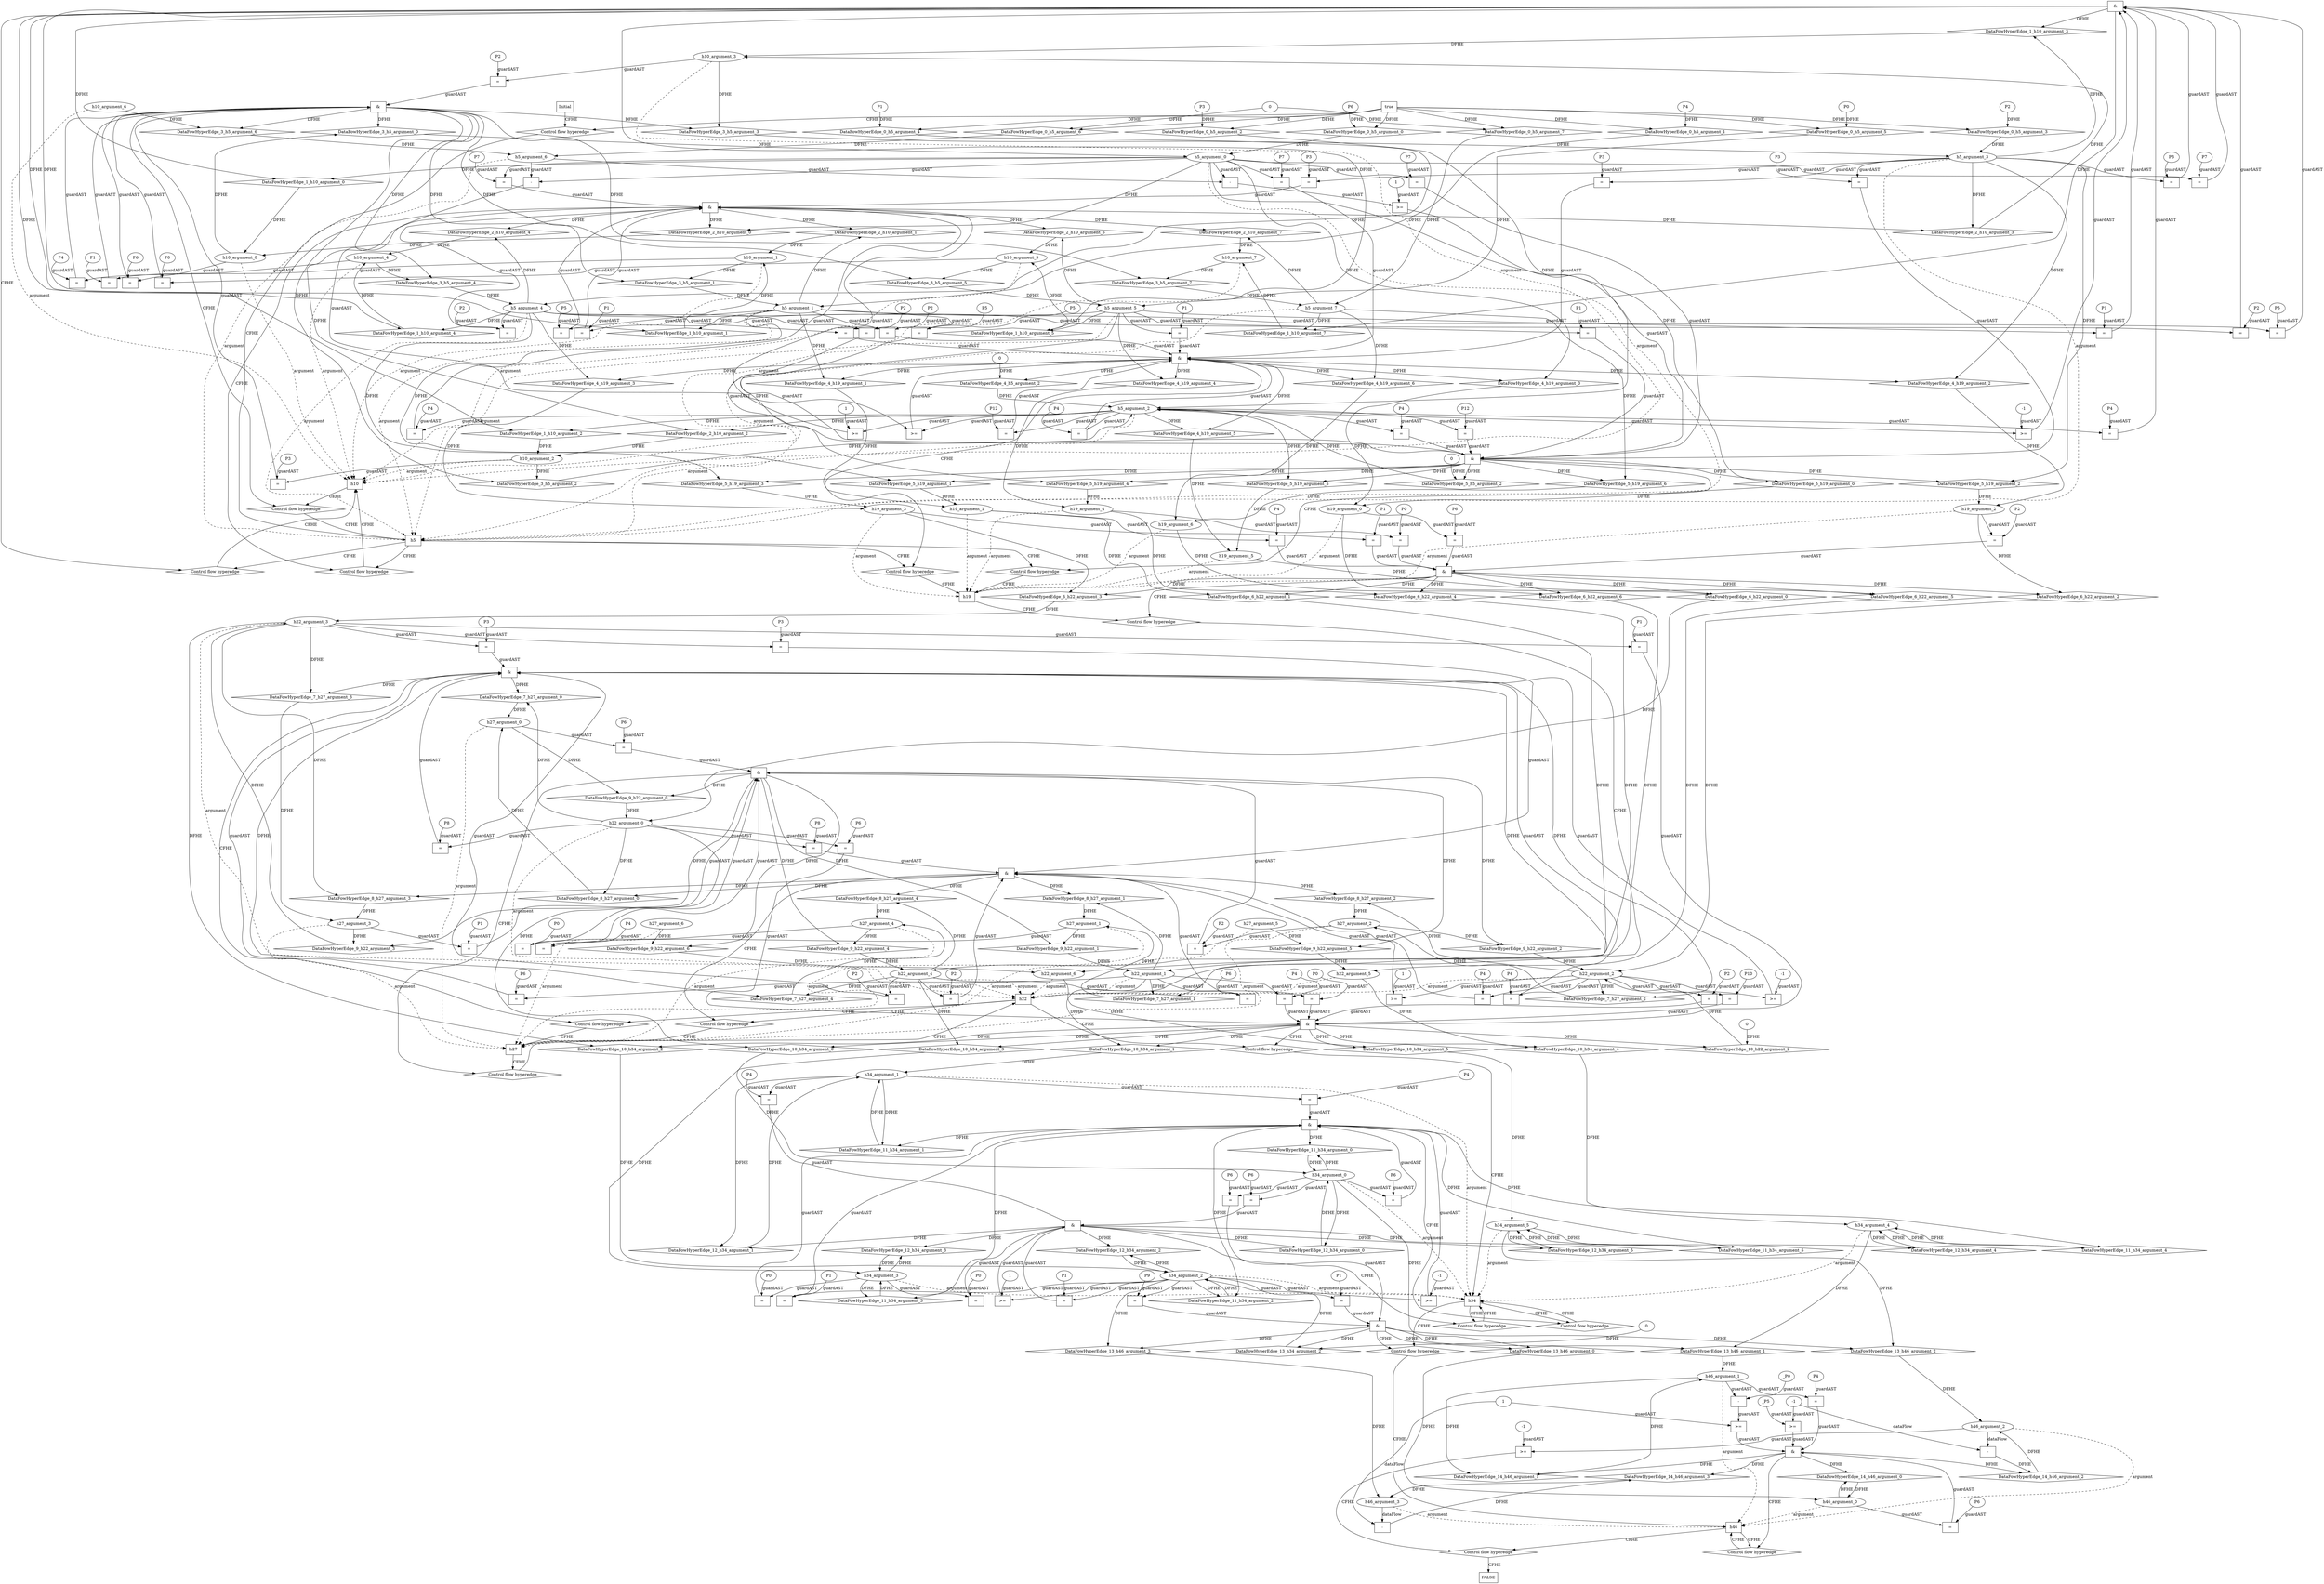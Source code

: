 digraph dag {
"h10" [label="h10" nodeName="h10" class=CONTROL  shape="rect"];
"h19" [label="h19" nodeName="h19" class=CONTROL  shape="rect"];
"h22" [label="h22" nodeName="h22" class=CONTROL  shape="rect"];
"h27" [label="h27" nodeName="h27" class=CONTROL  shape="rect"];
"h34" [label="h34" nodeName="h34" class=CONTROL  shape="rect"];
"h46" [label="h46" nodeName="h46" class=CONTROL  shape="rect"];
"h5" [label="h5" nodeName="h5" class=CONTROL  shape="rect"];
FALSE [label="FALSE" nodeName=FALSE class=CONTROL  shape="rect"];
Initial [label="Initial" nodeName=Initial class=CONTROL  shape="rect"];
ControlFowHyperEdge_0 [label="Control flow hyperedge" nodeName=ControlFowHyperEdge_0 class=controlFlowHyperEdge shape="diamond"];
"Initial" -> ControlFowHyperEdge_0 [label="CFHE"]
ControlFowHyperEdge_0 -> "h5" [label="CFHE"]
ControlFowHyperEdge_1 [label="Control flow hyperedge" nodeName=ControlFowHyperEdge_1 class=controlFlowHyperEdge shape="diamond"];
"h5" -> ControlFowHyperEdge_1 [label="CFHE"]
ControlFowHyperEdge_1 -> "h10" [label="CFHE"]
ControlFowHyperEdge_2 [label="Control flow hyperedge" nodeName=ControlFowHyperEdge_2 class=controlFlowHyperEdge shape="diamond"];
"h5" -> ControlFowHyperEdge_2 [label="CFHE"]
ControlFowHyperEdge_2 -> "h10" [label="CFHE"]
ControlFowHyperEdge_3 [label="Control flow hyperedge" nodeName=ControlFowHyperEdge_3 class=controlFlowHyperEdge shape="diamond"];
"h10" -> ControlFowHyperEdge_3 [label="CFHE"]
ControlFowHyperEdge_3 -> "h5" [label="CFHE"]
ControlFowHyperEdge_4 [label="Control flow hyperedge" nodeName=ControlFowHyperEdge_4 class=controlFlowHyperEdge shape="diamond"];
"h5" -> ControlFowHyperEdge_4 [label="CFHE"]
ControlFowHyperEdge_4 -> "h19" [label="CFHE"]
ControlFowHyperEdge_5 [label="Control flow hyperedge" nodeName=ControlFowHyperEdge_5 class=controlFlowHyperEdge shape="diamond"];
"h5" -> ControlFowHyperEdge_5 [label="CFHE"]
ControlFowHyperEdge_5 -> "h19" [label="CFHE"]
ControlFowHyperEdge_6 [label="Control flow hyperedge" nodeName=ControlFowHyperEdge_6 class=controlFlowHyperEdge shape="diamond"];
"h19" -> ControlFowHyperEdge_6 [label="CFHE"]
ControlFowHyperEdge_6 -> "h22" [label="CFHE"]
ControlFowHyperEdge_7 [label="Control flow hyperedge" nodeName=ControlFowHyperEdge_7 class=controlFlowHyperEdge shape="diamond"];
"h22" -> ControlFowHyperEdge_7 [label="CFHE"]
ControlFowHyperEdge_7 -> "h27" [label="CFHE"]
ControlFowHyperEdge_8 [label="Control flow hyperedge" nodeName=ControlFowHyperEdge_8 class=controlFlowHyperEdge shape="diamond"];
"h22" -> ControlFowHyperEdge_8 [label="CFHE"]
ControlFowHyperEdge_8 -> "h27" [label="CFHE"]
ControlFowHyperEdge_9 [label="Control flow hyperedge" nodeName=ControlFowHyperEdge_9 class=controlFlowHyperEdge shape="diamond"];
"h27" -> ControlFowHyperEdge_9 [label="CFHE"]
ControlFowHyperEdge_9 -> "h22" [label="CFHE"]
ControlFowHyperEdge_10 [label="Control flow hyperedge" nodeName=ControlFowHyperEdge_10 class=controlFlowHyperEdge shape="diamond"];
"h22" -> ControlFowHyperEdge_10 [label="CFHE"]
ControlFowHyperEdge_10 -> "h34" [label="CFHE"]
ControlFowHyperEdge_11 [label="Control flow hyperedge" nodeName=ControlFowHyperEdge_11 class=controlFlowHyperEdge shape="diamond"];
"h34" -> ControlFowHyperEdge_11 [label="CFHE"]
ControlFowHyperEdge_11 -> "h34" [label="CFHE"]
ControlFowHyperEdge_12 [label="Control flow hyperedge" nodeName=ControlFowHyperEdge_12 class=controlFlowHyperEdge shape="diamond"];
"h34" -> ControlFowHyperEdge_12 [label="CFHE"]
ControlFowHyperEdge_12 -> "h34" [label="CFHE"]
ControlFowHyperEdge_13 [label="Control flow hyperedge" nodeName=ControlFowHyperEdge_13 class=controlFlowHyperEdge shape="diamond"];
"h34" -> ControlFowHyperEdge_13 [label="CFHE"]
ControlFowHyperEdge_13 -> "h46" [label="CFHE"]
ControlFowHyperEdge_14 [label="Control flow hyperedge" nodeName=ControlFowHyperEdge_14 class=controlFlowHyperEdge shape="diamond"];
"h46" -> ControlFowHyperEdge_14 [label="CFHE"]
ControlFowHyperEdge_14 -> "h46" [label="CFHE"]
ControlFowHyperEdge_15 [label="Control flow hyperedge" nodeName=ControlFowHyperEdge_15 class=controlFlowHyperEdge shape="diamond"];
"h46" -> ControlFowHyperEdge_15 [label="CFHE"]
ControlFowHyperEdge_15 -> "FALSE" [label="CFHE"]
"h5_argument_0" [label="h5_argument_0" nodeName=argument0 class=argument  head="h5" shape="oval"];
"h5_argument_0" -> "h5"[label="argument" style="dashed"]
"h5_argument_1" [label="h5_argument_1" nodeName=argument1 class=argument  head="h5" shape="oval"];
"h5_argument_1" -> "h5"[label="argument" style="dashed"]
"h5_argument_2" [label="h5_argument_2" nodeName=argument2 class=argument  head="h5" shape="oval"];
"h5_argument_2" -> "h5"[label="argument" style="dashed"]
"h5_argument_3" [label="h5_argument_3" nodeName=argument3 class=argument  head="h5" shape="oval"];
"h5_argument_3" -> "h5"[label="argument" style="dashed"]
"h5_argument_4" [label="h5_argument_4" nodeName=argument4 class=argument  head="h5" shape="oval"];
"h5_argument_4" -> "h5"[label="argument" style="dashed"]
"h5_argument_5" [label="h5_argument_5" nodeName=argument5 class=argument  head="h5" shape="oval"];
"h5_argument_5" -> "h5"[label="argument" style="dashed"]
"h5_argument_6" [label="h5_argument_6" nodeName=argument6 class=argument  head="h5" shape="oval"];
"h5_argument_6" -> "h5"[label="argument" style="dashed"]
"h5_argument_7" [label="h5_argument_7" nodeName=argument7 class=argument  head="h5" shape="oval"];
"h5_argument_7" -> "h5"[label="argument" style="dashed"]
"h10_argument_0" [label="h10_argument_0" nodeName=argument0 class=argument  head="h10" shape="oval"];
"h10_argument_0" -> "h10"[label="argument" style="dashed"]
"h10_argument_1" [label="h10_argument_1" nodeName=argument1 class=argument  head="h10" shape="oval"];
"h10_argument_1" -> "h10"[label="argument" style="dashed"]
"h10_argument_2" [label="h10_argument_2" nodeName=argument2 class=argument  head="h10" shape="oval"];
"h10_argument_2" -> "h10"[label="argument" style="dashed"]
"h10_argument_3" [label="h10_argument_3" nodeName=argument3 class=argument  head="h10" shape="oval"];
"h10_argument_3" -> "h10"[label="argument" style="dashed"]
"h10_argument_4" [label="h10_argument_4" nodeName=argument4 class=argument  head="h10" shape="oval"];
"h10_argument_4" -> "h10"[label="argument" style="dashed"]
"h10_argument_5" [label="h10_argument_5" nodeName=argument5 class=argument  head="h10" shape="oval"];
"h10_argument_5" -> "h10"[label="argument" style="dashed"]
"h10_argument_6" [label="h10_argument_6" nodeName=argument6 class=argument  head="h10" shape="oval"];
"h10_argument_6" -> "h10"[label="argument" style="dashed"]
"h10_argument_7" [label="h10_argument_7" nodeName=argument7 class=argument  head="h10" shape="oval"];
"h10_argument_7" -> "h10"[label="argument" style="dashed"]
"h19_argument_0" [label="h19_argument_0" nodeName=argument0 class=argument  head="h19" shape="oval"];
"h19_argument_0" -> "h19"[label="argument" style="dashed"]
"h19_argument_1" [label="h19_argument_1" nodeName=argument1 class=argument  head="h19" shape="oval"];
"h19_argument_1" -> "h19"[label="argument" style="dashed"]
"h19_argument_2" [label="h19_argument_2" nodeName=argument2 class=argument  head="h19" shape="oval"];
"h19_argument_2" -> "h19"[label="argument" style="dashed"]
"h19_argument_3" [label="h19_argument_3" nodeName=argument3 class=argument  head="h19" shape="oval"];
"h19_argument_3" -> "h19"[label="argument" style="dashed"]
"h19_argument_4" [label="h19_argument_4" nodeName=argument4 class=argument  head="h19" shape="oval"];
"h19_argument_4" -> "h19"[label="argument" style="dashed"]
"h19_argument_5" [label="h19_argument_5" nodeName=argument5 class=argument  head="h19" shape="oval"];
"h19_argument_5" -> "h19"[label="argument" style="dashed"]
"h19_argument_6" [label="h19_argument_6" nodeName=argument6 class=argument  head="h19" shape="oval"];
"h19_argument_6" -> "h19"[label="argument" style="dashed"]
"h22_argument_0" [label="h22_argument_0" nodeName=argument0 class=argument  head="h22" shape="oval"];
"h22_argument_0" -> "h22"[label="argument" style="dashed"]
"h22_argument_1" [label="h22_argument_1" nodeName=argument1 class=argument  head="h22" shape="oval"];
"h22_argument_1" -> "h22"[label="argument" style="dashed"]
"h22_argument_2" [label="h22_argument_2" nodeName=argument2 class=argument  head="h22" shape="oval"];
"h22_argument_2" -> "h22"[label="argument" style="dashed"]
"h22_argument_3" [label="h22_argument_3" nodeName=argument3 class=argument  head="h22" shape="oval"];
"h22_argument_3" -> "h22"[label="argument" style="dashed"]
"h22_argument_4" [label="h22_argument_4" nodeName=argument4 class=argument  head="h22" shape="oval"];
"h22_argument_4" -> "h22"[label="argument" style="dashed"]
"h22_argument_5" [label="h22_argument_5" nodeName=argument5 class=argument  head="h22" shape="oval"];
"h22_argument_5" -> "h22"[label="argument" style="dashed"]
"h22_argument_6" [label="h22_argument_6" nodeName=argument6 class=argument  head="h22" shape="oval"];
"h22_argument_6" -> "h22"[label="argument" style="dashed"]
"h27_argument_0" [label="h27_argument_0" nodeName=argument0 class=argument  head="h27" shape="oval"];
"h27_argument_0" -> "h27"[label="argument" style="dashed"]
"h27_argument_1" [label="h27_argument_1" nodeName=argument1 class=argument  head="h27" shape="oval"];
"h27_argument_1" -> "h27"[label="argument" style="dashed"]
"h27_argument_2" [label="h27_argument_2" nodeName=argument2 class=argument  head="h27" shape="oval"];
"h27_argument_2" -> "h27"[label="argument" style="dashed"]
"h27_argument_3" [label="h27_argument_3" nodeName=argument3 class=argument  head="h27" shape="oval"];
"h27_argument_3" -> "h27"[label="argument" style="dashed"]
"h27_argument_4" [label="h27_argument_4" nodeName=argument4 class=argument  head="h27" shape="oval"];
"h27_argument_4" -> "h27"[label="argument" style="dashed"]
"h27_argument_5" [label="h27_argument_5" nodeName=argument5 class=argument  head="h27" shape="oval"];
"h27_argument_5" -> "h27"[label="argument" style="dashed"]
"h27_argument_6" [label="h27_argument_6" nodeName=argument6 class=argument  head="h27" shape="oval"];
"h27_argument_6" -> "h27"[label="argument" style="dashed"]
"h34_argument_0" [label="h34_argument_0" nodeName=argument0 class=argument  head="h34" shape="oval"];
"h34_argument_0" -> "h34"[label="argument" style="dashed"]
"h34_argument_1" [label="h34_argument_1" nodeName=argument1 class=argument  head="h34" shape="oval"];
"h34_argument_1" -> "h34"[label="argument" style="dashed"]
"h34_argument_2" [label="h34_argument_2" nodeName=argument2 class=argument  head="h34" shape="oval"];
"h34_argument_2" -> "h34"[label="argument" style="dashed"]
"h34_argument_3" [label="h34_argument_3" nodeName=argument3 class=argument  head="h34" shape="oval"];
"h34_argument_3" -> "h34"[label="argument" style="dashed"]
"h34_argument_4" [label="h34_argument_4" nodeName=argument4 class=argument  head="h34" shape="oval"];
"h34_argument_4" -> "h34"[label="argument" style="dashed"]
"h34_argument_5" [label="h34_argument_5" nodeName=argument5 class=argument  head="h34" shape="oval"];
"h34_argument_5" -> "h34"[label="argument" style="dashed"]
"h46_argument_0" [label="h46_argument_0" nodeName=argument0 class=argument  head="h46" shape="oval"];
"h46_argument_0" -> "h46"[label="argument" style="dashed"]
"h46_argument_1" [label="h46_argument_1" nodeName=argument1 class=argument  head="h46" shape="oval"];
"h46_argument_1" -> "h46"[label="argument" style="dashed"]
"h46_argument_2" [label="h46_argument_2" nodeName=argument2 class=argument  head="h46" shape="oval"];
"h46_argument_2" -> "h46"[label="argument" style="dashed"]
"h46_argument_3" [label="h46_argument_3" nodeName=argument3 class=argument  head="h46" shape="oval"];
"h46_argument_3" -> "h46"[label="argument" style="dashed"]

"true_0" [label="true" nodeName="true_0" class=true shape="rect"];
"true_0" -> "ControlFowHyperEdge_0" [label="CFHE"];
"xxxh5___Initial_0xxxdataFlow_0_node_0" [label="0" nodeName="xxxh5___Initial_0xxxdataFlow_0_node_0" class=IdealInt ];


"xxxh5___Initial_0xxxdataFlow2_node_0" [label="P2" nodeName="xxxh5___Initial_0xxxdataFlow2_node_0" class=symbolicConstant ];

"xxxh5___Initial_0xxxdataFlow3_node_0" [label="P4" nodeName="xxxh5___Initial_0xxxdataFlow3_node_0" class=symbolicConstant ];

"xxxh5___Initial_0xxxdataFlow4_node_0" [label="P6" nodeName="xxxh5___Initial_0xxxdataFlow4_node_0" class=symbolicConstant ];

"xxxh5___Initial_0xxxdataFlow5_node_0" [label="P1" nodeName="xxxh5___Initial_0xxxdataFlow5_node_0" class=symbolicConstant ];

"xxxh5___Initial_0xxxdataFlow6_node_0" [label="P0" nodeName="xxxh5___Initial_0xxxdataFlow6_node_0" class=symbolicConstant ];

"xxxh5___Initial_0xxxdataFlow7_node_0" [label="P3" nodeName="xxxh5___Initial_0xxxdataFlow7_node_0" class=symbolicConstant ];

"xxxh10___h5_1xxx_and" [label="&" nodeName="xxxh10___h5_1xxx_and" class=Operator shape="rect"];
"xxxh10___h5_1xxxguard3_node_0" [label=">=" nodeName="xxxh10___h5_1xxxguard3_node_0" class=Operator  shape="rect"];
"xxxh10___h5_1xxxguard3_node_1" [label="-1" nodeName="xxxh10___h5_1xxxguard3_node_1" class=IdealInt ];
"xxxh10___h5_1xxxguard3_node_1" -> "xxxh10___h5_1xxxguard3_node_0"[label="guardAST"]
"h5_argument_2" -> "xxxh10___h5_1xxxguard3_node_0"[label="guardAST"]

"xxxh10___h5_1xxxguard3_node_0" -> "xxxh10___h5_1xxx_and" [label="guardAST"];
"xxxh10___h5_1xxxguard5_node_0" [label="=" nodeName="xxxh10___h5_1xxxguard5_node_0" class=Operator  shape="rect"];
"xxxh10___h5_1xxxguard5_node_1" [label="P1" nodeName="xxxh10___h5_1xxxguard5_node_1" class=symbolicConstant ];
"xxxh10___h5_1xxxguard5_node_1" -> "xxxh10___h5_1xxxguard5_node_0"[label="guardAST"]
"h5_argument_5" -> "xxxh10___h5_1xxxguard5_node_0"[label="guardAST"]

"xxxh10___h5_1xxxguard5_node_0" -> "xxxh10___h5_1xxx_and" [label="guardAST"];
"xxxh10___h5_1xxxguard_0_node_0" [label="=" nodeName="xxxh10___h5_1xxxguard_0_node_0" class=Operator  shape="rect"];
"xxxh10___h5_1xxxguard_0_node_1" [label="P3" nodeName="xxxh10___h5_1xxxguard_0_node_1" class=symbolicConstant ];
"xxxh10___h5_1xxxguard_0_node_1" -> "xxxh10___h5_1xxxguard_0_node_0"[label="guardAST"]
"h5_argument_3" -> "xxxh10___h5_1xxxguard_0_node_0"[label="guardAST"]

"xxxh10___h5_1xxxguard_0_node_0" -> "xxxh10___h5_1xxx_and" [label="guardAST"];
"xxxh10___h5_1xxxguard1_node_0" [label="=" nodeName="xxxh10___h5_1xxxguard1_node_0" class=Operator  shape="rect"];
"xxxh10___h5_1xxxguard1_node_1" [label="P2" nodeName="xxxh10___h5_1xxxguard1_node_1" class=symbolicConstant ];
"xxxh10___h5_1xxxguard1_node_1" -> "xxxh10___h5_1xxxguard1_node_0"[label="guardAST"]
"h5_argument_4" -> "xxxh10___h5_1xxxguard1_node_0"[label="guardAST"]

"xxxh10___h5_1xxxguard1_node_0" -> "xxxh10___h5_1xxx_and" [label="guardAST"];
"xxxh10___h5_1xxxguard2_node_0" [label="=" nodeName="xxxh10___h5_1xxxguard2_node_0" class=Operator  shape="rect"];
"xxxh10___h5_1xxxguard2_node_1" [label="P4" nodeName="xxxh10___h5_1xxxguard2_node_1" class=symbolicConstant ];
"xxxh10___h5_1xxxguard2_node_1" -> "xxxh10___h5_1xxxguard2_node_0"[label="guardAST"]
"h5_argument_2" -> "xxxh10___h5_1xxxguard2_node_0"[label="guardAST"]

"xxxh10___h5_1xxxguard2_node_0" -> "xxxh10___h5_1xxx_and" [label="guardAST"];
"xxxh10___h5_1xxxguard4_node_0" [label="=" nodeName="xxxh10___h5_1xxxguard4_node_0" class=Operator  shape="rect"];
"xxxh10___h5_1xxxguard4_node_1" [label="P7" nodeName="xxxh10___h5_1xxxguard4_node_1" class=symbolicConstant ];
"xxxh10___h5_1xxxguard4_node_1" -> "xxxh10___h5_1xxxguard4_node_0"[label="guardAST"]
"h5_argument_0" -> "xxxh10___h5_1xxxguard4_node_0"[label="guardAST"]

"xxxh10___h5_1xxxguard4_node_0" -> "xxxh10___h5_1xxx_and" [label="guardAST"];
"xxxh10___h5_1xxxguard6_node_0" [label="=" nodeName="xxxh10___h5_1xxxguard6_node_0" class=Operator  shape="rect"];
"xxxh10___h5_1xxxguard6_node_1" [label="P5" nodeName="xxxh10___h5_1xxxguard6_node_1" class=symbolicConstant ];
"xxxh10___h5_1xxxguard6_node_1" -> "xxxh10___h5_1xxxguard6_node_0"[label="guardAST"]
"h5_argument_1" -> "xxxh10___h5_1xxxguard6_node_0"[label="guardAST"]

"xxxh10___h5_1xxxguard6_node_0" -> "xxxh10___h5_1xxx_and" [label="guardAST"];
"xxxh10___h5_1xxx_and" -> "ControlFowHyperEdge_1" [label="CFHE"];
"xxxh10___h5_2xxx_and" [label="&" nodeName="xxxh10___h5_2xxx_and" class=Operator shape="rect"];
"xxxh10___h5_2xxxguard4_node_0" [label="=" nodeName="xxxh10___h5_2xxxguard4_node_0" class=Operator  shape="rect"];
"xxxh10___h5_2xxxguard4_node_1" [label="P7" nodeName="xxxh10___h5_2xxxguard4_node_1" class=symbolicConstant ];
"xxxh10___h5_2xxxguard4_node_1" -> "xxxh10___h5_2xxxguard4_node_0"[label="guardAST"]
"h5_argument_0" -> "xxxh10___h5_2xxxguard4_node_0"[label="guardAST"]

"xxxh10___h5_2xxxguard4_node_0" -> "xxxh10___h5_2xxx_and" [label="guardAST"];
"xxxh10___h5_2xxxguard3_node_0" [label=">=" nodeName="xxxh10___h5_2xxxguard3_node_0" class=Operator  shape="rect"];
"xxxh10___h5_2xxxguard3_node_2" [label="1" nodeName="xxxh10___h5_2xxxguard3_node_2" class=IdealInt ];
"h5_argument_2" -> "xxxh10___h5_2xxxguard3_node_0"[label="guardAST"]
"xxxh10___h5_2xxxguard3_node_2" -> "xxxh10___h5_2xxxguard3_node_0"[label="guardAST"]

"xxxh10___h5_2xxxguard3_node_0" -> "xxxh10___h5_2xxx_and" [label="guardAST"];
"xxxh10___h5_2xxxguard6_node_0" [label="=" nodeName="xxxh10___h5_2xxxguard6_node_0" class=Operator  shape="rect"];
"xxxh10___h5_2xxxguard6_node_1" [label="P5" nodeName="xxxh10___h5_2xxxguard6_node_1" class=symbolicConstant ];
"xxxh10___h5_2xxxguard6_node_1" -> "xxxh10___h5_2xxxguard6_node_0"[label="guardAST"]
"h5_argument_1" -> "xxxh10___h5_2xxxguard6_node_0"[label="guardAST"]

"xxxh10___h5_2xxxguard6_node_0" -> "xxxh10___h5_2xxx_and" [label="guardAST"];
"xxxh10___h5_2xxxguard5_node_0" [label="=" nodeName="xxxh10___h5_2xxxguard5_node_0" class=Operator  shape="rect"];
"xxxh10___h5_2xxxguard5_node_1" [label="P1" nodeName="xxxh10___h5_2xxxguard5_node_1" class=symbolicConstant ];
"xxxh10___h5_2xxxguard5_node_1" -> "xxxh10___h5_2xxxguard5_node_0"[label="guardAST"]
"h5_argument_5" -> "xxxh10___h5_2xxxguard5_node_0"[label="guardAST"]

"xxxh10___h5_2xxxguard5_node_0" -> "xxxh10___h5_2xxx_and" [label="guardAST"];
"xxxh10___h5_2xxxguard2_node_0" [label="=" nodeName="xxxh10___h5_2xxxguard2_node_0" class=Operator  shape="rect"];
"xxxh10___h5_2xxxguard2_node_1" [label="P4" nodeName="xxxh10___h5_2xxxguard2_node_1" class=symbolicConstant ];
"xxxh10___h5_2xxxguard2_node_1" -> "xxxh10___h5_2xxxguard2_node_0"[label="guardAST"]
"h5_argument_2" -> "xxxh10___h5_2xxxguard2_node_0"[label="guardAST"]

"xxxh10___h5_2xxxguard2_node_0" -> "xxxh10___h5_2xxx_and" [label="guardAST"];
"xxxh10___h5_2xxxguard_0_node_0" [label="=" nodeName="xxxh10___h5_2xxxguard_0_node_0" class=Operator  shape="rect"];
"xxxh10___h5_2xxxguard_0_node_1" [label="P3" nodeName="xxxh10___h5_2xxxguard_0_node_1" class=symbolicConstant ];
"xxxh10___h5_2xxxguard_0_node_1" -> "xxxh10___h5_2xxxguard_0_node_0"[label="guardAST"]
"h5_argument_3" -> "xxxh10___h5_2xxxguard_0_node_0"[label="guardAST"]

"xxxh10___h5_2xxxguard_0_node_0" -> "xxxh10___h5_2xxx_and" [label="guardAST"];
"xxxh10___h5_2xxxguard1_node_0" [label="=" nodeName="xxxh10___h5_2xxxguard1_node_0" class=Operator  shape="rect"];
"xxxh10___h5_2xxxguard1_node_1" [label="P2" nodeName="xxxh10___h5_2xxxguard1_node_1" class=symbolicConstant ];
"xxxh10___h5_2xxxguard1_node_1" -> "xxxh10___h5_2xxxguard1_node_0"[label="guardAST"]
"h5_argument_4" -> "xxxh10___h5_2xxxguard1_node_0"[label="guardAST"]

"xxxh10___h5_2xxxguard1_node_0" -> "xxxh10___h5_2xxx_and" [label="guardAST"];
"xxxh10___h5_2xxx_and" -> "ControlFowHyperEdge_2" [label="CFHE"];
"xxxh5___h10_3xxx_and" [label="&" nodeName="xxxh5___h10_3xxx_and" class=Operator shape="rect"];
"xxxh5___h10_3xxxguard5_node_0" [label="=" nodeName="xxxh5___h10_3xxxguard5_node_0" class=Operator  shape="rect"];
"xxxh5___h10_3xxxguard5_node_1" [label="P3" nodeName="xxxh5___h10_3xxxguard5_node_1" class=symbolicConstant ];
"xxxh5___h10_3xxxguard5_node_1" -> "xxxh5___h10_3xxxguard5_node_0"[label="guardAST"]
"h10_argument_2" -> "xxxh5___h10_3xxxguard5_node_0"[label="guardAST"]

"xxxh5___h10_3xxxguard5_node_0" -> "xxxh5___h10_3xxx_and" [label="guardAST"];
"xxxh5___h10_3xxxguard4_node_0" [label="=" nodeName="xxxh5___h10_3xxxguard4_node_0" class=Operator  shape="rect"];
"xxxh5___h10_3xxxguard4_node_1" [label="P4" nodeName="xxxh5___h10_3xxxguard4_node_1" class=symbolicConstant ];
"xxxh5___h10_3xxxguard4_node_1" -> "xxxh5___h10_3xxxguard4_node_0"[label="guardAST"]
"h10_argument_1" -> "xxxh5___h10_3xxxguard4_node_0"[label="guardAST"]

"xxxh5___h10_3xxxguard4_node_0" -> "xxxh5___h10_3xxx_and" [label="guardAST"];
"xxxh5___h10_3xxxguard1_node_0" [label="=" nodeName="xxxh5___h10_3xxxguard1_node_0" class=Operator  shape="rect"];
"xxxh5___h10_3xxxguard1_node_1" [label="P0" nodeName="xxxh5___h10_3xxxguard1_node_1" class=symbolicConstant ];
"xxxh5___h10_3xxxguard1_node_1" -> "xxxh5___h10_3xxxguard1_node_0"[label="guardAST"]
"h10_argument_5" -> "xxxh5___h10_3xxxguard1_node_0"[label="guardAST"]

"xxxh5___h10_3xxxguard1_node_0" -> "xxxh5___h10_3xxx_and" [label="guardAST"];
"xxxh5___h10_3xxxguard_0_node_0" [label="=" nodeName="xxxh5___h10_3xxxguard_0_node_0" class=Operator  shape="rect"];
"xxxh5___h10_3xxxguard_0_node_1" [label="P1" nodeName="xxxh5___h10_3xxxguard_0_node_1" class=symbolicConstant ];
"xxxh5___h10_3xxxguard_0_node_1" -> "xxxh5___h10_3xxxguard_0_node_0"[label="guardAST"]
"h10_argument_4" -> "xxxh5___h10_3xxxguard_0_node_0"[label="guardAST"]

"xxxh5___h10_3xxxguard_0_node_0" -> "xxxh5___h10_3xxx_and" [label="guardAST"];
"xxxh5___h10_3xxxguard2_node_0" [label="=" nodeName="xxxh5___h10_3xxxguard2_node_0" class=Operator  shape="rect"];
"xxxh5___h10_3xxxguard2_node_1" [label="P2" nodeName="xxxh5___h10_3xxxguard2_node_1" class=symbolicConstant ];
"xxxh5___h10_3xxxguard2_node_1" -> "xxxh5___h10_3xxxguard2_node_0"[label="guardAST"]
"h10_argument_3" -> "xxxh5___h10_3xxxguard2_node_0"[label="guardAST"]

"xxxh5___h10_3xxxguard2_node_0" -> "xxxh5___h10_3xxx_and" [label="guardAST"];
"xxxh5___h10_3xxxguard3_node_0" [label="=" nodeName="xxxh5___h10_3xxxguard3_node_0" class=Operator  shape="rect"];
"xxxh5___h10_3xxxguard3_node_1" [label="P6" nodeName="xxxh5___h10_3xxxguard3_node_1" class=symbolicConstant ];
"xxxh5___h10_3xxxguard3_node_1" -> "xxxh5___h10_3xxxguard3_node_0"[label="guardAST"]
"h10_argument_0" -> "xxxh5___h10_3xxxguard3_node_0"[label="guardAST"]

"xxxh5___h10_3xxxguard3_node_0" -> "xxxh5___h10_3xxx_and" [label="guardAST"];
"xxxh5___h10_3xxx_and" -> "ControlFowHyperEdge_3" [label="CFHE"];
"xxxh19___h5_4xxx_and" [label="&" nodeName="xxxh19___h5_4xxx_and" class=Operator shape="rect"];
"xxxh19___h5_4xxxguard2_node_0" [label="=" nodeName="xxxh19___h5_4xxxguard2_node_0" class=Operator  shape="rect"];
"xxxh19___h5_4xxxguard2_node_1" [label="P5" nodeName="xxxh19___h5_4xxxguard2_node_1" class=symbolicConstant ];
"xxxh19___h5_4xxxguard2_node_1" -> "xxxh19___h5_4xxxguard2_node_0"[label="guardAST"]
"h5_argument_1" -> "xxxh19___h5_4xxxguard2_node_0"[label="guardAST"]

"xxxh19___h5_4xxxguard2_node_0" -> "xxxh19___h5_4xxx_and" [label="guardAST"];
"xxxh19___h5_4xxxguard1_node_0" [label="=" nodeName="xxxh19___h5_4xxxguard1_node_0" class=Operator  shape="rect"];
"xxxh19___h5_4xxxguard1_node_1" [label="P3" nodeName="xxxh19___h5_4xxxguard1_node_1" class=symbolicConstant ];
"xxxh19___h5_4xxxguard1_node_1" -> "xxxh19___h5_4xxxguard1_node_0"[label="guardAST"]
"h5_argument_3" -> "xxxh19___h5_4xxxguard1_node_0"[label="guardAST"]

"xxxh19___h5_4xxxguard1_node_0" -> "xxxh19___h5_4xxx_and" [label="guardAST"];
"xxxh19___h5_4xxxguard3_node_0" [label=">=" nodeName="xxxh19___h5_4xxxguard3_node_0" class=Operator  shape="rect"];
"xxxh19___h5_4xxxguard3_node_2" [label="-" nodeName="xxxh19___h5_4xxxguard3_node_2" class= Operator shape="rect"];
"h5_argument_2" -> "xxxh19___h5_4xxxguard3_node_0"[label="guardAST"]
"xxxh19___h5_4xxxguard3_node_2" -> "xxxh19___h5_4xxxguard3_node_0"[label="guardAST"]
"h5_argument_6" -> "xxxh19___h5_4xxxguard3_node_2"[label="guardAST"]
"h5_argument_0" -> "xxxh19___h5_4xxxguard3_node_2"[label="guardAST"]

"xxxh19___h5_4xxxguard3_node_0" -> "xxxh19___h5_4xxx_and" [label="guardAST"];
"xxxh19___h5_4xxxguard7_node_0" [label="=" nodeName="xxxh19___h5_4xxxguard7_node_0" class=Operator  shape="rect"];
"xxxh19___h5_4xxxguard7_node_1" [label="P7" nodeName="xxxh19___h5_4xxxguard7_node_1" class=symbolicConstant ];
"xxxh19___h5_4xxxguard7_node_1" -> "xxxh19___h5_4xxxguard7_node_0"[label="guardAST"]
"h5_argument_0" -> "xxxh19___h5_4xxxguard7_node_0"[label="guardAST"]

"xxxh19___h5_4xxxguard7_node_0" -> "xxxh19___h5_4xxx_and" [label="guardAST"];
"xxxh19___h5_4xxxguard5_node_0" [label="=" nodeName="xxxh19___h5_4xxxguard5_node_0" class=Operator  shape="rect"];
"xxxh19___h5_4xxxguard5_node_1" [label="P4" nodeName="xxxh19___h5_4xxxguard5_node_1" class=symbolicConstant ];
"xxxh19___h5_4xxxguard5_node_1" -> "xxxh19___h5_4xxxguard5_node_0"[label="guardAST"]
"h5_argument_2" -> "xxxh19___h5_4xxxguard5_node_0"[label="guardAST"]

"xxxh19___h5_4xxxguard5_node_0" -> "xxxh19___h5_4xxx_and" [label="guardAST"];
"xxxh19___h5_4xxxguard_0_node_0" [label="=" nodeName="xxxh19___h5_4xxxguard_0_node_0" class=Operator  shape="rect"];
"xxxh19___h5_4xxxguard_0_node_2" [label="P12" nodeName="xxxh19___h5_4xxxguard_0_node_2" class=symbolicConstant ];
"h5_argument_2" -> "xxxh19___h5_4xxxguard_0_node_0"[label="guardAST"]
"xxxh19___h5_4xxxguard_0_node_2" -> "xxxh19___h5_4xxxguard_0_node_0"[label="guardAST"]

"xxxh19___h5_4xxxguard_0_node_0" -> "xxxh19___h5_4xxx_and" [label="guardAST"];
"xxxh19___h5_4xxxguard4_node_0" [label="=" nodeName="xxxh19___h5_4xxxguard4_node_0" class=Operator  shape="rect"];
"xxxh19___h5_4xxxguard4_node_1" [label="P1" nodeName="xxxh19___h5_4xxxguard4_node_1" class=symbolicConstant ];
"xxxh19___h5_4xxxguard4_node_1" -> "xxxh19___h5_4xxxguard4_node_0"[label="guardAST"]
"h5_argument_5" -> "xxxh19___h5_4xxxguard4_node_0"[label="guardAST"]

"xxxh19___h5_4xxxguard4_node_0" -> "xxxh19___h5_4xxx_and" [label="guardAST"];
"xxxh19___h5_4xxxguard6_node_0" [label="=" nodeName="xxxh19___h5_4xxxguard6_node_0" class=Operator  shape="rect"];
"xxxh19___h5_4xxxguard6_node_1" [label="P2" nodeName="xxxh19___h5_4xxxguard6_node_1" class=symbolicConstant ];
"xxxh19___h5_4xxxguard6_node_1" -> "xxxh19___h5_4xxxguard6_node_0"[label="guardAST"]
"h5_argument_4" -> "xxxh19___h5_4xxxguard6_node_0"[label="guardAST"]

"xxxh19___h5_4xxxguard6_node_0" -> "xxxh19___h5_4xxx_and" [label="guardAST"];
"xxxh19___h5_4xxx_and" -> "ControlFowHyperEdge_4" [label="CFHE"];

"xxxh19___h5_5xxx_and" [label="&" nodeName="xxxh19___h5_5xxx_and" class=Operator shape="rect"];
"xxxh19___h5_5xxxguard6_node_0" [label="=" nodeName="xxxh19___h5_5xxxguard6_node_0" class=Operator  shape="rect"];
"xxxh19___h5_5xxxguard6_node_1" [label="P2" nodeName="xxxh19___h5_5xxxguard6_node_1" class=symbolicConstant ];
"xxxh19___h5_5xxxguard6_node_1" -> "xxxh19___h5_5xxxguard6_node_0"[label="guardAST"]
"h5_argument_4" -> "xxxh19___h5_5xxxguard6_node_0"[label="guardAST"]

"xxxh19___h5_5xxxguard6_node_0" -> "xxxh19___h5_5xxx_and" [label="guardAST"];
"xxxh19___h5_5xxxguard1_node_0" [label="=" nodeName="xxxh19___h5_5xxxguard1_node_0" class=Operator  shape="rect"];
"xxxh19___h5_5xxxguard1_node_1" [label="P3" nodeName="xxxh19___h5_5xxxguard1_node_1" class=symbolicConstant ];
"xxxh19___h5_5xxxguard1_node_1" -> "xxxh19___h5_5xxxguard1_node_0"[label="guardAST"]
"h5_argument_3" -> "xxxh19___h5_5xxxguard1_node_0"[label="guardAST"]

"xxxh19___h5_5xxxguard1_node_0" -> "xxxh19___h5_5xxx_and" [label="guardAST"];
"xxxh19___h5_5xxxguard7_node_0" [label="=" nodeName="xxxh19___h5_5xxxguard7_node_0" class=Operator  shape="rect"];
"xxxh19___h5_5xxxguard7_node_1" [label="P7" nodeName="xxxh19___h5_5xxxguard7_node_1" class=symbolicConstant ];
"xxxh19___h5_5xxxguard7_node_1" -> "xxxh19___h5_5xxxguard7_node_0"[label="guardAST"]
"h5_argument_0" -> "xxxh19___h5_5xxxguard7_node_0"[label="guardAST"]

"xxxh19___h5_5xxxguard7_node_0" -> "xxxh19___h5_5xxx_and" [label="guardAST"];
"xxxh19___h5_5xxxguard2_node_0" [label="=" nodeName="xxxh19___h5_5xxxguard2_node_0" class=Operator  shape="rect"];
"xxxh19___h5_5xxxguard2_node_1" [label="P5" nodeName="xxxh19___h5_5xxxguard2_node_1" class=symbolicConstant ];
"xxxh19___h5_5xxxguard2_node_1" -> "xxxh19___h5_5xxxguard2_node_0"[label="guardAST"]
"h5_argument_1" -> "xxxh19___h5_5xxxguard2_node_0"[label="guardAST"]

"xxxh19___h5_5xxxguard2_node_0" -> "xxxh19___h5_5xxx_and" [label="guardAST"];
"xxxh19___h5_5xxxguard5_node_0" [label="=" nodeName="xxxh19___h5_5xxxguard5_node_0" class=Operator  shape="rect"];
"xxxh19___h5_5xxxguard5_node_1" [label="P4" nodeName="xxxh19___h5_5xxxguard5_node_1" class=symbolicConstant ];
"xxxh19___h5_5xxxguard5_node_1" -> "xxxh19___h5_5xxxguard5_node_0"[label="guardAST"]
"h5_argument_2" -> "xxxh19___h5_5xxxguard5_node_0"[label="guardAST"]

"xxxh19___h5_5xxxguard5_node_0" -> "xxxh19___h5_5xxx_and" [label="guardAST"];
"xxxh19___h5_5xxxguard_0_node_0" [label="=" nodeName="xxxh19___h5_5xxxguard_0_node_0" class=Operator  shape="rect"];
"xxxh19___h5_5xxxguard_0_node_2" [label="P12" nodeName="xxxh19___h5_5xxxguard_0_node_2" class=symbolicConstant ];
"h5_argument_2" -> "xxxh19___h5_5xxxguard_0_node_0"[label="guardAST"]
"xxxh19___h5_5xxxguard_0_node_2" -> "xxxh19___h5_5xxxguard_0_node_0"[label="guardAST"]

"xxxh19___h5_5xxxguard_0_node_0" -> "xxxh19___h5_5xxx_and" [label="guardAST"];
"xxxh19___h5_5xxxguard4_node_0" [label="=" nodeName="xxxh19___h5_5xxxguard4_node_0" class=Operator  shape="rect"];
"xxxh19___h5_5xxxguard4_node_1" [label="P1" nodeName="xxxh19___h5_5xxxguard4_node_1" class=symbolicConstant ];
"xxxh19___h5_5xxxguard4_node_1" -> "xxxh19___h5_5xxxguard4_node_0"[label="guardAST"]
"h5_argument_5" -> "xxxh19___h5_5xxxguard4_node_0"[label="guardAST"]

"xxxh19___h5_5xxxguard4_node_0" -> "xxxh19___h5_5xxx_and" [label="guardAST"];
"xxxh19___h5_5xxxguard3_node_0" [label=">=" nodeName="xxxh19___h5_5xxxguard3_node_0" class=Operator  shape="rect"];
"xxxh19___h5_5xxxguard3_node_1" [label="-" nodeName="xxxh19___h5_5xxxguard3_node_1" class= Operator shape="rect"];
"xxxh19___h5_5xxxguard3_node_4" [label="1" nodeName="xxxh19___h5_5xxxguard3_node_4" class=IdealInt ];
"xxxh19___h5_5xxxguard3_node_1" -> "xxxh19___h5_5xxxguard3_node_0"[label="guardAST"]
"xxxh19___h5_5xxxguard3_node_4" -> "xxxh19___h5_5xxxguard3_node_0"[label="guardAST"]
"h5_argument_6" -> "xxxh19___h5_5xxxguard3_node_1"[label="guardAST"]
"h5_argument_0" -> "xxxh19___h5_5xxxguard3_node_1"[label="guardAST"]

"xxxh19___h5_5xxxguard3_node_0" -> "xxxh19___h5_5xxx_and" [label="guardAST"];
"xxxh19___h5_5xxx_and" -> "ControlFowHyperEdge_5" [label="CFHE"];

"xxxh22___h19_6xxx_and" [label="&" nodeName="xxxh22___h19_6xxx_and" class=Operator shape="rect"];
"xxxh22___h19_6xxxguard1_node_0" [label="=" nodeName="xxxh22___h19_6xxxguard1_node_0" class=Operator  shape="rect"];
"xxxh22___h19_6xxxguard1_node_1" [label="P1" nodeName="xxxh22___h19_6xxxguard1_node_1" class=symbolicConstant ];
"xxxh22___h19_6xxxguard1_node_1" -> "xxxh22___h19_6xxxguard1_node_0"[label="guardAST"]
"h19_argument_3" -> "xxxh22___h19_6xxxguard1_node_0"[label="guardAST"]

"xxxh22___h19_6xxxguard1_node_0" -> "xxxh22___h19_6xxx_and" [label="guardAST"];
"xxxh22___h19_6xxxguard4_node_0" [label="=" nodeName="xxxh22___h19_6xxxguard4_node_0" class=Operator  shape="rect"];
"xxxh22___h19_6xxxguard4_node_1" [label="P2" nodeName="xxxh22___h19_6xxxguard4_node_1" class=symbolicConstant ];
"xxxh22___h19_6xxxguard4_node_1" -> "xxxh22___h19_6xxxguard4_node_0"[label="guardAST"]
"h19_argument_2" -> "xxxh22___h19_6xxxguard4_node_0"[label="guardAST"]

"xxxh22___h19_6xxxguard4_node_0" -> "xxxh22___h19_6xxx_and" [label="guardAST"];
"xxxh22___h19_6xxxguard2_node_0" [label="=" nodeName="xxxh22___h19_6xxxguard2_node_0" class=Operator  shape="rect"];
"xxxh22___h19_6xxxguard2_node_1" [label="P6" nodeName="xxxh22___h19_6xxxguard2_node_1" class=symbolicConstant ];
"xxxh22___h19_6xxxguard2_node_1" -> "xxxh22___h19_6xxxguard2_node_0"[label="guardAST"]
"h19_argument_0" -> "xxxh22___h19_6xxxguard2_node_0"[label="guardAST"]

"xxxh22___h19_6xxxguard2_node_0" -> "xxxh22___h19_6xxx_and" [label="guardAST"];
"xxxh22___h19_6xxxguard_0_node_0" [label="=" nodeName="xxxh22___h19_6xxxguard_0_node_0" class=Operator  shape="rect"];
"xxxh22___h19_6xxxguard_0_node_1" [label="P0" nodeName="xxxh22___h19_6xxxguard_0_node_1" class=symbolicConstant ];
"xxxh22___h19_6xxxguard_0_node_1" -> "xxxh22___h19_6xxxguard_0_node_0"[label="guardAST"]
"h19_argument_4" -> "xxxh22___h19_6xxxguard_0_node_0"[label="guardAST"]

"xxxh22___h19_6xxxguard_0_node_0" -> "xxxh22___h19_6xxx_and" [label="guardAST"];
"xxxh22___h19_6xxxguard3_node_0" [label="=" nodeName="xxxh22___h19_6xxxguard3_node_0" class=Operator  shape="rect"];
"xxxh22___h19_6xxxguard3_node_1" [label="P4" nodeName="xxxh22___h19_6xxxguard3_node_1" class=symbolicConstant ];
"xxxh22___h19_6xxxguard3_node_1" -> "xxxh22___h19_6xxxguard3_node_0"[label="guardAST"]
"h19_argument_1" -> "xxxh22___h19_6xxxguard3_node_0"[label="guardAST"]

"xxxh22___h19_6xxxguard3_node_0" -> "xxxh22___h19_6xxx_and" [label="guardAST"];
"xxxh22___h19_6xxx_and" -> "ControlFowHyperEdge_6" [label="CFHE"];
"xxxh27___h22_7xxx_and" [label="&" nodeName="xxxh27___h22_7xxx_and" class=Operator shape="rect"];
"xxxh27___h22_7xxxguard_0_node_0" [label="=" nodeName="xxxh27___h22_7xxxguard_0_node_0" class=Operator  shape="rect"];
"xxxh27___h22_7xxxguard_0_node_1" [label="P3" nodeName="xxxh27___h22_7xxxguard_0_node_1" class=symbolicConstant ];
"xxxh27___h22_7xxxguard_0_node_1" -> "xxxh27___h22_7xxxguard_0_node_0"[label="guardAST"]
"h22_argument_3" -> "xxxh27___h22_7xxxguard_0_node_0"[label="guardAST"]

"xxxh27___h22_7xxxguard_0_node_0" -> "xxxh27___h22_7xxx_and" [label="guardAST"];
"xxxh27___h22_7xxxguard3_node_0" [label=">=" nodeName="xxxh27___h22_7xxxguard3_node_0" class=Operator  shape="rect"];
"xxxh27___h22_7xxxguard3_node_1" [label="-1" nodeName="xxxh27___h22_7xxxguard3_node_1" class=IdealInt ];
"xxxh27___h22_7xxxguard3_node_1" -> "xxxh27___h22_7xxxguard3_node_0"[label="guardAST"]
"h22_argument_2" -> "xxxh27___h22_7xxxguard3_node_0"[label="guardAST"]

"xxxh27___h22_7xxxguard3_node_0" -> "xxxh27___h22_7xxx_and" [label="guardAST"];
"xxxh27___h22_7xxxguard2_node_0" [label="=" nodeName="xxxh27___h22_7xxxguard2_node_0" class=Operator  shape="rect"];
"xxxh27___h22_7xxxguard2_node_1" [label="P4" nodeName="xxxh27___h22_7xxxguard2_node_1" class=symbolicConstant ];
"xxxh27___h22_7xxxguard2_node_1" -> "xxxh27___h22_7xxxguard2_node_0"[label="guardAST"]
"h22_argument_2" -> "xxxh27___h22_7xxxguard2_node_0"[label="guardAST"]

"xxxh27___h22_7xxxguard2_node_0" -> "xxxh27___h22_7xxx_and" [label="guardAST"];
"xxxh27___h22_7xxxguard1_node_0" [label="=" nodeName="xxxh27___h22_7xxxguard1_node_0" class=Operator  shape="rect"];
"xxxh27___h22_7xxxguard1_node_1" [label="P2" nodeName="xxxh27___h22_7xxxguard1_node_1" class=symbolicConstant ];
"xxxh27___h22_7xxxguard1_node_1" -> "xxxh27___h22_7xxxguard1_node_0"[label="guardAST"]
"h22_argument_4" -> "xxxh27___h22_7xxxguard1_node_0"[label="guardAST"]

"xxxh27___h22_7xxxguard1_node_0" -> "xxxh27___h22_7xxx_and" [label="guardAST"];
"xxxh27___h22_7xxxguard5_node_0" [label="=" nodeName="xxxh27___h22_7xxxguard5_node_0" class=Operator  shape="rect"];
"xxxh27___h22_7xxxguard5_node_1" [label="P6" nodeName="xxxh27___h22_7xxxguard5_node_1" class=symbolicConstant ];
"xxxh27___h22_7xxxguard5_node_1" -> "xxxh27___h22_7xxxguard5_node_0"[label="guardAST"]
"h22_argument_1" -> "xxxh27___h22_7xxxguard5_node_0"[label="guardAST"]

"xxxh27___h22_7xxxguard5_node_0" -> "xxxh27___h22_7xxx_and" [label="guardAST"];
"xxxh27___h22_7xxxguard4_node_0" [label="=" nodeName="xxxh27___h22_7xxxguard4_node_0" class=Operator  shape="rect"];
"xxxh27___h22_7xxxguard4_node_1" [label="P8" nodeName="xxxh27___h22_7xxxguard4_node_1" class=symbolicConstant ];
"xxxh27___h22_7xxxguard4_node_1" -> "xxxh27___h22_7xxxguard4_node_0"[label="guardAST"]
"h22_argument_0" -> "xxxh27___h22_7xxxguard4_node_0"[label="guardAST"]

"xxxh27___h22_7xxxguard4_node_0" -> "xxxh27___h22_7xxx_and" [label="guardAST"];
"xxxh27___h22_7xxx_and" -> "ControlFowHyperEdge_7" [label="CFHE"];
"xxxh27___h22_8xxx_and" [label="&" nodeName="xxxh27___h22_8xxx_and" class=Operator shape="rect"];
"xxxh27___h22_8xxxguard2_node_0" [label="=" nodeName="xxxh27___h22_8xxxguard2_node_0" class=Operator  shape="rect"];
"xxxh27___h22_8xxxguard2_node_1" [label="P4" nodeName="xxxh27___h22_8xxxguard2_node_1" class=symbolicConstant ];
"xxxh27___h22_8xxxguard2_node_1" -> "xxxh27___h22_8xxxguard2_node_0"[label="guardAST"]
"h22_argument_2" -> "xxxh27___h22_8xxxguard2_node_0"[label="guardAST"]

"xxxh27___h22_8xxxguard2_node_0" -> "xxxh27___h22_8xxx_and" [label="guardAST"];
"xxxh27___h22_8xxxguard5_node_0" [label="=" nodeName="xxxh27___h22_8xxxguard5_node_0" class=Operator  shape="rect"];
"xxxh27___h22_8xxxguard5_node_1" [label="P6" nodeName="xxxh27___h22_8xxxguard5_node_1" class=symbolicConstant ];
"xxxh27___h22_8xxxguard5_node_1" -> "xxxh27___h22_8xxxguard5_node_0"[label="guardAST"]
"h22_argument_1" -> "xxxh27___h22_8xxxguard5_node_0"[label="guardAST"]

"xxxh27___h22_8xxxguard5_node_0" -> "xxxh27___h22_8xxx_and" [label="guardAST"];
"xxxh27___h22_8xxxguard1_node_0" [label="=" nodeName="xxxh27___h22_8xxxguard1_node_0" class=Operator  shape="rect"];
"xxxh27___h22_8xxxguard1_node_1" [label="P2" nodeName="xxxh27___h22_8xxxguard1_node_1" class=symbolicConstant ];
"xxxh27___h22_8xxxguard1_node_1" -> "xxxh27___h22_8xxxguard1_node_0"[label="guardAST"]
"h22_argument_4" -> "xxxh27___h22_8xxxguard1_node_0"[label="guardAST"]

"xxxh27___h22_8xxxguard1_node_0" -> "xxxh27___h22_8xxx_and" [label="guardAST"];
"xxxh27___h22_8xxxguard4_node_0" [label="=" nodeName="xxxh27___h22_8xxxguard4_node_0" class=Operator  shape="rect"];
"xxxh27___h22_8xxxguard4_node_1" [label="P8" nodeName="xxxh27___h22_8xxxguard4_node_1" class=symbolicConstant ];
"xxxh27___h22_8xxxguard4_node_1" -> "xxxh27___h22_8xxxguard4_node_0"[label="guardAST"]
"h22_argument_0" -> "xxxh27___h22_8xxxguard4_node_0"[label="guardAST"]

"xxxh27___h22_8xxxguard4_node_0" -> "xxxh27___h22_8xxx_and" [label="guardAST"];
"xxxh27___h22_8xxxguard3_node_0" [label=">=" nodeName="xxxh27___h22_8xxxguard3_node_0" class=Operator  shape="rect"];
"xxxh27___h22_8xxxguard3_node_2" [label="1" nodeName="xxxh27___h22_8xxxguard3_node_2" class=IdealInt ];
"h22_argument_2" -> "xxxh27___h22_8xxxguard3_node_0"[label="guardAST"]
"xxxh27___h22_8xxxguard3_node_2" -> "xxxh27___h22_8xxxguard3_node_0"[label="guardAST"]

"xxxh27___h22_8xxxguard3_node_0" -> "xxxh27___h22_8xxx_and" [label="guardAST"];
"xxxh27___h22_8xxxguard_0_node_0" [label="=" nodeName="xxxh27___h22_8xxxguard_0_node_0" class=Operator  shape="rect"];
"xxxh27___h22_8xxxguard_0_node_1" [label="P3" nodeName="xxxh27___h22_8xxxguard_0_node_1" class=symbolicConstant ];
"xxxh27___h22_8xxxguard_0_node_1" -> "xxxh27___h22_8xxxguard_0_node_0"[label="guardAST"]
"h22_argument_3" -> "xxxh27___h22_8xxxguard_0_node_0"[label="guardAST"]

"xxxh27___h22_8xxxguard_0_node_0" -> "xxxh27___h22_8xxx_and" [label="guardAST"];
"xxxh27___h22_8xxx_and" -> "ControlFowHyperEdge_8" [label="CFHE"];
"xxxh22___h27_9xxx_and" [label="&" nodeName="xxxh22___h27_9xxx_and" class=Operator shape="rect"];
"xxxh22___h27_9xxxguard2_node_0" [label="=" nodeName="xxxh22___h27_9xxxguard2_node_0" class=Operator  shape="rect"];
"xxxh22___h27_9xxxguard2_node_1" [label="P6" nodeName="xxxh22___h27_9xxxguard2_node_1" class=symbolicConstant ];
"xxxh22___h27_9xxxguard2_node_1" -> "xxxh22___h27_9xxxguard2_node_0"[label="guardAST"]
"h27_argument_0" -> "xxxh22___h27_9xxxguard2_node_0"[label="guardAST"]

"xxxh22___h27_9xxxguard2_node_0" -> "xxxh22___h27_9xxx_and" [label="guardAST"];
"xxxh22___h27_9xxxguard_0_node_0" [label="=" nodeName="xxxh22___h27_9xxxguard_0_node_0" class=Operator  shape="rect"];
"xxxh22___h27_9xxxguard_0_node_1" [label="P0" nodeName="xxxh22___h27_9xxxguard_0_node_1" class=symbolicConstant ];
"xxxh22___h27_9xxxguard_0_node_1" -> "xxxh22___h27_9xxxguard_0_node_0"[label="guardAST"]
"h27_argument_4" -> "xxxh22___h27_9xxxguard_0_node_0"[label="guardAST"]

"xxxh22___h27_9xxxguard_0_node_0" -> "xxxh22___h27_9xxx_and" [label="guardAST"];
"xxxh22___h27_9xxxguard1_node_0" [label="=" nodeName="xxxh22___h27_9xxxguard1_node_0" class=Operator  shape="rect"];
"xxxh22___h27_9xxxguard1_node_1" [label="P1" nodeName="xxxh22___h27_9xxxguard1_node_1" class=symbolicConstant ];
"xxxh22___h27_9xxxguard1_node_1" -> "xxxh22___h27_9xxxguard1_node_0"[label="guardAST"]
"h27_argument_3" -> "xxxh22___h27_9xxxguard1_node_0"[label="guardAST"]

"xxxh22___h27_9xxxguard1_node_0" -> "xxxh22___h27_9xxx_and" [label="guardAST"];
"xxxh22___h27_9xxxguard4_node_0" [label="=" nodeName="xxxh22___h27_9xxxguard4_node_0" class=Operator  shape="rect"];
"xxxh22___h27_9xxxguard4_node_1" [label="P2" nodeName="xxxh22___h27_9xxxguard4_node_1" class=symbolicConstant ];
"xxxh22___h27_9xxxguard4_node_1" -> "xxxh22___h27_9xxxguard4_node_0"[label="guardAST"]
"h27_argument_2" -> "xxxh22___h27_9xxxguard4_node_0"[label="guardAST"]

"xxxh22___h27_9xxxguard4_node_0" -> "xxxh22___h27_9xxx_and" [label="guardAST"];
"xxxh22___h27_9xxxguard3_node_0" [label="=" nodeName="xxxh22___h27_9xxxguard3_node_0" class=Operator  shape="rect"];
"xxxh22___h27_9xxxguard3_node_1" [label="P4" nodeName="xxxh22___h27_9xxxguard3_node_1" class=symbolicConstant ];
"xxxh22___h27_9xxxguard3_node_1" -> "xxxh22___h27_9xxxguard3_node_0"[label="guardAST"]
"h27_argument_1" -> "xxxh22___h27_9xxxguard3_node_0"[label="guardAST"]

"xxxh22___h27_9xxxguard3_node_0" -> "xxxh22___h27_9xxx_and" [label="guardAST"];
"xxxh22___h27_9xxx_and" -> "ControlFowHyperEdge_9" [label="CFHE"];
"xxxh34___h22_10xxx_and" [label="&" nodeName="xxxh34___h22_10xxx_and" class=Operator shape="rect"];
"xxxh34___h22_10xxxguard1_node_0" [label="=" nodeName="xxxh34___h22_10xxxguard1_node_0" class=Operator  shape="rect"];
"xxxh34___h22_10xxxguard1_node_1" [label="P0" nodeName="xxxh34___h22_10xxxguard1_node_1" class=symbolicConstant ];
"xxxh34___h22_10xxxguard1_node_1" -> "xxxh34___h22_10xxxguard1_node_0"[label="guardAST"]
"h22_argument_4" -> "xxxh34___h22_10xxxguard1_node_0"[label="guardAST"]

"xxxh34___h22_10xxxguard1_node_0" -> "xxxh34___h22_10xxx_and" [label="guardAST"];
"xxxh34___h22_10xxxguard2_node_0" [label="=" nodeName="xxxh34___h22_10xxxguard2_node_0" class=Operator  shape="rect"];
"xxxh34___h22_10xxxguard2_node_2" [label="P10" nodeName="xxxh34___h22_10xxxguard2_node_2" class=symbolicConstant ];
"h22_argument_2" -> "xxxh34___h22_10xxxguard2_node_0"[label="guardAST"]
"xxxh34___h22_10xxxguard2_node_2" -> "xxxh34___h22_10xxxguard2_node_0"[label="guardAST"]

"xxxh34___h22_10xxxguard2_node_0" -> "xxxh34___h22_10xxx_and" [label="guardAST"];
"xxxh34___h22_10xxxguard3_node_0" [label="=" nodeName="xxxh34___h22_10xxxguard3_node_0" class=Operator  shape="rect"];
"xxxh34___h22_10xxxguard3_node_1" [label="P2" nodeName="xxxh34___h22_10xxxguard3_node_1" class=symbolicConstant ];
"xxxh34___h22_10xxxguard3_node_1" -> "xxxh34___h22_10xxxguard3_node_0"[label="guardAST"]
"h22_argument_2" -> "xxxh34___h22_10xxxguard3_node_0"[label="guardAST"]

"xxxh34___h22_10xxxguard3_node_0" -> "xxxh34___h22_10xxx_and" [label="guardAST"];
"xxxh34___h22_10xxxguard4_node_0" [label="=" nodeName="xxxh34___h22_10xxxguard4_node_0" class=Operator  shape="rect"];
"xxxh34___h22_10xxxguard4_node_1" [label="P6" nodeName="xxxh34___h22_10xxxguard4_node_1" class=symbolicConstant ];
"xxxh34___h22_10xxxguard4_node_1" -> "xxxh34___h22_10xxxguard4_node_0"[label="guardAST"]
"h22_argument_0" -> "xxxh34___h22_10xxxguard4_node_0"[label="guardAST"]

"xxxh34___h22_10xxxguard4_node_0" -> "xxxh34___h22_10xxx_and" [label="guardAST"];
"xxxh34___h22_10xxxguard5_node_0" [label="=" nodeName="xxxh34___h22_10xxxguard5_node_0" class=Operator  shape="rect"];
"xxxh34___h22_10xxxguard5_node_1" [label="P4" nodeName="xxxh34___h22_10xxxguard5_node_1" class=symbolicConstant ];
"xxxh34___h22_10xxxguard5_node_1" -> "xxxh34___h22_10xxxguard5_node_0"[label="guardAST"]
"h22_argument_1" -> "xxxh34___h22_10xxxguard5_node_0"[label="guardAST"]

"xxxh34___h22_10xxxguard5_node_0" -> "xxxh34___h22_10xxx_and" [label="guardAST"];
"xxxh34___h22_10xxxguard_0_node_0" [label="=" nodeName="xxxh34___h22_10xxxguard_0_node_0" class=Operator  shape="rect"];
"xxxh34___h22_10xxxguard_0_node_1" [label="P1" nodeName="xxxh34___h22_10xxxguard_0_node_1" class=symbolicConstant ];
"xxxh34___h22_10xxxguard_0_node_1" -> "xxxh34___h22_10xxxguard_0_node_0"[label="guardAST"]
"h22_argument_3" -> "xxxh34___h22_10xxxguard_0_node_0"[label="guardAST"]

"xxxh34___h22_10xxxguard_0_node_0" -> "xxxh34___h22_10xxx_and" [label="guardAST"];
"xxxh34___h22_10xxx_and" -> "ControlFowHyperEdge_10" [label="CFHE"];
"xxxh34___h34_11xxx_and" [label="&" nodeName="xxxh34___h34_11xxx_and" class=Operator shape="rect"];
"xxxh34___h34_11xxxguard4_node_0" [label="=" nodeName="xxxh34___h34_11xxxguard4_node_0" class=Operator  shape="rect"];
"xxxh34___h34_11xxxguard4_node_1" [label="P4" nodeName="xxxh34___h34_11xxxguard4_node_1" class=symbolicConstant ];
"xxxh34___h34_11xxxguard4_node_1" -> "xxxh34___h34_11xxxguard4_node_0"[label="guardAST"]
"h34_argument_1" -> "xxxh34___h34_11xxxguard4_node_0"[label="guardAST"]

"xxxh34___h34_11xxxguard4_node_0" -> "xxxh34___h34_11xxx_and" [label="guardAST"];
"xxxh34___h34_11xxxguard1_node_0" [label="=" nodeName="xxxh34___h34_11xxxguard1_node_0" class=Operator  shape="rect"];
"xxxh34___h34_11xxxguard1_node_1" [label="P1" nodeName="xxxh34___h34_11xxxguard1_node_1" class=symbolicConstant ];
"xxxh34___h34_11xxxguard1_node_1" -> "xxxh34___h34_11xxxguard1_node_0"[label="guardAST"]
"h34_argument_2" -> "xxxh34___h34_11xxxguard1_node_0"[label="guardAST"]

"xxxh34___h34_11xxxguard1_node_0" -> "xxxh34___h34_11xxx_and" [label="guardAST"];
"xxxh34___h34_11xxxguard2_node_0" [label=">=" nodeName="xxxh34___h34_11xxxguard2_node_0" class=Operator  shape="rect"];
"xxxh34___h34_11xxxguard2_node_1" [label="-1" nodeName="xxxh34___h34_11xxxguard2_node_1" class=IdealInt ];
"xxxh34___h34_11xxxguard2_node_1" -> "xxxh34___h34_11xxxguard2_node_0"[label="guardAST"]
"h34_argument_2" -> "xxxh34___h34_11xxxguard2_node_0"[label="guardAST"]

"xxxh34___h34_11xxxguard2_node_0" -> "xxxh34___h34_11xxx_and" [label="guardAST"];
"xxxh34___h34_11xxxguard_0_node_0" [label="=" nodeName="xxxh34___h34_11xxxguard_0_node_0" class=Operator  shape="rect"];
"xxxh34___h34_11xxxguard_0_node_1" [label="P0" nodeName="xxxh34___h34_11xxxguard_0_node_1" class=symbolicConstant ];
"xxxh34___h34_11xxxguard_0_node_1" -> "xxxh34___h34_11xxxguard_0_node_0"[label="guardAST"]
"h34_argument_3" -> "xxxh34___h34_11xxxguard_0_node_0"[label="guardAST"]

"xxxh34___h34_11xxxguard_0_node_0" -> "xxxh34___h34_11xxx_and" [label="guardAST"];
"xxxh34___h34_11xxxguard3_node_0" [label="=" nodeName="xxxh34___h34_11xxxguard3_node_0" class=Operator  shape="rect"];
"xxxh34___h34_11xxxguard3_node_1" [label="P6" nodeName="xxxh34___h34_11xxxguard3_node_1" class=symbolicConstant ];
"xxxh34___h34_11xxxguard3_node_1" -> "xxxh34___h34_11xxxguard3_node_0"[label="guardAST"]
"h34_argument_0" -> "xxxh34___h34_11xxxguard3_node_0"[label="guardAST"]

"xxxh34___h34_11xxxguard3_node_0" -> "xxxh34___h34_11xxx_and" [label="guardAST"];
"xxxh34___h34_11xxx_and" -> "ControlFowHyperEdge_11" [label="CFHE"];
"xxxh34___h34_12xxx_and" [label="&" nodeName="xxxh34___h34_12xxx_and" class=Operator shape="rect"];
"xxxh34___h34_12xxxguard_0_node_0" [label="=" nodeName="xxxh34___h34_12xxxguard_0_node_0" class=Operator  shape="rect"];
"xxxh34___h34_12xxxguard_0_node_1" [label="P0" nodeName="xxxh34___h34_12xxxguard_0_node_1" class=symbolicConstant ];
"xxxh34___h34_12xxxguard_0_node_1" -> "xxxh34___h34_12xxxguard_0_node_0"[label="guardAST"]
"h34_argument_3" -> "xxxh34___h34_12xxxguard_0_node_0"[label="guardAST"]

"xxxh34___h34_12xxxguard_0_node_0" -> "xxxh34___h34_12xxx_and" [label="guardAST"];
"xxxh34___h34_12xxxguard4_node_0" [label="=" nodeName="xxxh34___h34_12xxxguard4_node_0" class=Operator  shape="rect"];
"xxxh34___h34_12xxxguard4_node_1" [label="P4" nodeName="xxxh34___h34_12xxxguard4_node_1" class=symbolicConstant ];
"xxxh34___h34_12xxxguard4_node_1" -> "xxxh34___h34_12xxxguard4_node_0"[label="guardAST"]
"h34_argument_1" -> "xxxh34___h34_12xxxguard4_node_0"[label="guardAST"]

"xxxh34___h34_12xxxguard4_node_0" -> "xxxh34___h34_12xxx_and" [label="guardAST"];
"xxxh34___h34_12xxxguard3_node_0" [label="=" nodeName="xxxh34___h34_12xxxguard3_node_0" class=Operator  shape="rect"];
"xxxh34___h34_12xxxguard3_node_1" [label="P6" nodeName="xxxh34___h34_12xxxguard3_node_1" class=symbolicConstant ];
"xxxh34___h34_12xxxguard3_node_1" -> "xxxh34___h34_12xxxguard3_node_0"[label="guardAST"]
"h34_argument_0" -> "xxxh34___h34_12xxxguard3_node_0"[label="guardAST"]

"xxxh34___h34_12xxxguard3_node_0" -> "xxxh34___h34_12xxx_and" [label="guardAST"];
"xxxh34___h34_12xxxguard1_node_0" [label="=" nodeName="xxxh34___h34_12xxxguard1_node_0" class=Operator  shape="rect"];
"xxxh34___h34_12xxxguard1_node_1" [label="P1" nodeName="xxxh34___h34_12xxxguard1_node_1" class=symbolicConstant ];
"xxxh34___h34_12xxxguard1_node_1" -> "xxxh34___h34_12xxxguard1_node_0"[label="guardAST"]
"h34_argument_2" -> "xxxh34___h34_12xxxguard1_node_0"[label="guardAST"]

"xxxh34___h34_12xxxguard1_node_0" -> "xxxh34___h34_12xxx_and" [label="guardAST"];
"xxxh34___h34_12xxxguard2_node_0" [label=">=" nodeName="xxxh34___h34_12xxxguard2_node_0" class=Operator  shape="rect"];
"xxxh34___h34_12xxxguard2_node_2" [label="1" nodeName="xxxh34___h34_12xxxguard2_node_2" class=IdealInt ];
"h34_argument_2" -> "xxxh34___h34_12xxxguard2_node_0"[label="guardAST"]
"xxxh34___h34_12xxxguard2_node_2" -> "xxxh34___h34_12xxxguard2_node_0"[label="guardAST"]

"xxxh34___h34_12xxxguard2_node_0" -> "xxxh34___h34_12xxx_and" [label="guardAST"];
"xxxh34___h34_12xxx_and" -> "ControlFowHyperEdge_12" [label="CFHE"];
"xxxh46___h34_13xxx_and" [label="&" nodeName="xxxh46___h34_13xxx_and" class=Operator shape="rect"];
"xxxh46___h34_13xxxguard_0_node_0" [label="=" nodeName="xxxh46___h34_13xxxguard_0_node_0" class=Operator  shape="rect"];
"xxxh46___h34_13xxxguard_0_node_1" [label="P1" nodeName="xxxh46___h34_13xxxguard_0_node_1" class=symbolicConstant ];
"xxxh46___h34_13xxxguard_0_node_1" -> "xxxh46___h34_13xxxguard_0_node_0"[label="guardAST"]
"h34_argument_2" -> "xxxh46___h34_13xxxguard_0_node_0"[label="guardAST"]

"xxxh46___h34_13xxxguard_0_node_0" -> "xxxh46___h34_13xxx_and" [label="guardAST"];
"xxxh46___h34_13xxxguard1_node_0" [label="=" nodeName="xxxh46___h34_13xxxguard1_node_0" class=Operator  shape="rect"];
"xxxh46___h34_13xxxguard1_node_1" [label="P6" nodeName="xxxh46___h34_13xxxguard1_node_1" class=symbolicConstant ];
"xxxh46___h34_13xxxguard1_node_1" -> "xxxh46___h34_13xxxguard1_node_0"[label="guardAST"]
"h34_argument_0" -> "xxxh46___h34_13xxxguard1_node_0"[label="guardAST"]

"xxxh46___h34_13xxxguard1_node_0" -> "xxxh46___h34_13xxx_and" [label="guardAST"];
"xxxh46___h34_13xxxguard2_node_0" [label="=" nodeName="xxxh46___h34_13xxxguard2_node_0" class=Operator  shape="rect"];
"xxxh46___h34_13xxxguard2_node_2" [label="P9" nodeName="xxxh46___h34_13xxxguard2_node_2" class=symbolicConstant ];
"h34_argument_2" -> "xxxh46___h34_13xxxguard2_node_0"[label="guardAST"]
"xxxh46___h34_13xxxguard2_node_2" -> "xxxh46___h34_13xxxguard2_node_0"[label="guardAST"]

"xxxh46___h34_13xxxguard2_node_0" -> "xxxh46___h34_13xxx_and" [label="guardAST"];
"xxxh46___h34_13xxx_and" -> "ControlFowHyperEdge_13" [label="CFHE"];


"xxxh46___h46_14xxx_and" [label="&" nodeName="xxxh46___h46_14xxx_and" class=Operator shape="rect"];
"xxxh46___h46_14xxxguard_0_node_0" [label=">=" nodeName="xxxh46___h46_14xxxguard_0_node_0" class=Operator  shape="rect"];
"xxxh46___h46_14xxxguard_0_node_1" [label="-" nodeName="xxxh46___h46_14xxxguard_0_node_1" class= Operator shape="rect"];
"xxxh46___h46_14xxxguard_0_node_3" [label="_P0" nodeName="xxxh46___h46_14xxxguard_0_node_3" class=symbolicConstant ];
"xxxh46___h46_14xxxguard_0_node_1" -> "xxxh46___h46_14xxxguard_0_node_0"[label="guardAST"]
"xxxh46___h46_14xxxdataFlow1_node_2" -> "xxxh46___h46_14xxxguard_0_node_0"[label="guardAST"]
"h46_argument_1" -> "xxxh46___h46_14xxxguard_0_node_1"[label="guardAST"]
"xxxh46___h46_14xxxguard_0_node_3" -> "xxxh46___h46_14xxxguard_0_node_1"[label="guardAST"]

"xxxh46___h46_14xxxguard_0_node_0" -> "xxxh46___h46_14xxx_and" [label="guardAST"];
"xxxh46___h46_14xxxguard1_node_0" [label=">=" nodeName="xxxh46___h46_14xxxguard1_node_0" class=Operator  shape="rect"];
"xxxh46___h46_14xxxguard1_node_1" [label="_P5" nodeName="xxxh46___h46_14xxxguard1_node_1" class=symbolicConstant ];
"xxxh46___h46_14xxxguard1_node_1" -> "xxxh46___h46_14xxxguard1_node_0"[label="guardAST"]
"xxxh46___h46_14xxxdataFlow_0_node_2" -> "xxxh46___h46_14xxxguard1_node_0"[label="guardAST"]

"xxxh46___h46_14xxxguard1_node_0" -> "xxxh46___h46_14xxx_and" [label="guardAST"];
"xxxh46___h46_14xxxguard2_node_0" [label="=" nodeName="xxxh46___h46_14xxxguard2_node_0" class=Operator  shape="rect"];
"xxxh46___h46_14xxxguard2_node_1" [label="P6" nodeName="xxxh46___h46_14xxxguard2_node_1" class=symbolicConstant ];
"xxxh46___h46_14xxxguard2_node_1" -> "xxxh46___h46_14xxxguard2_node_0"[label="guardAST"]
"h46_argument_0" -> "xxxh46___h46_14xxxguard2_node_0"[label="guardAST"]

"xxxh46___h46_14xxxguard2_node_0" -> "xxxh46___h46_14xxx_and" [label="guardAST"];
"xxxh46___h46_14xxxguard3_node_0" [label="=" nodeName="xxxh46___h46_14xxxguard3_node_0" class=Operator  shape="rect"];
"xxxh46___h46_14xxxguard3_node_1" [label="P4" nodeName="xxxh46___h46_14xxxguard3_node_1" class=symbolicConstant ];
"xxxh46___h46_14xxxguard3_node_1" -> "xxxh46___h46_14xxxguard3_node_0"[label="guardAST"]
"h46_argument_1" -> "xxxh46___h46_14xxxguard3_node_0"[label="guardAST"]

"xxxh46___h46_14xxxguard3_node_0" -> "xxxh46___h46_14xxx_and" [label="guardAST"];
"xxxh46___h46_14xxx_and" -> "ControlFowHyperEdge_14" [label="CFHE"];
"xxxh46___h46_14xxxdataFlow_0_node_0" [label="-" nodeName="xxxh46___h46_14xxxdataFlow_0_node_0" class= Operator shape="rect"];
"xxxh46___h46_14xxxdataFlow_0_node_2" [label="-1" nodeName="xxxh46___h46_14xxxdataFlow_0_node_2" class=IdealInt ];
"h46_argument_2" -> "xxxh46___h46_14xxxdataFlow_0_node_0"[label="dataFlow"]
"xxxh46___h46_14xxxdataFlow_0_node_2" -> "xxxh46___h46_14xxxdataFlow_0_node_0"[label="dataFlow"]

"xxxh46___h46_14xxxdataFlow1_node_0" [label="-" nodeName="xxxh46___h46_14xxxdataFlow1_node_0" class= Operator shape="rect"];
"xxxh46___h46_14xxxdataFlow1_node_2" [label="1" nodeName="xxxh46___h46_14xxxdataFlow1_node_2" class=IdealInt ];
"h46_argument_3" -> "xxxh46___h46_14xxxdataFlow1_node_0"[label="dataFlow"]
"xxxh46___h46_14xxxdataFlow1_node_2" -> "xxxh46___h46_14xxxdataFlow1_node_0"[label="dataFlow"]

"xxxFALSE___h46_15xxxguard_0_node_0" [label=">=" nodeName="xxxFALSE___h46_15xxxguard_0_node_0" class=Operator  shape="rect"];
"xxxFALSE___h46_15xxxguard_0_node_1" [label="-1" nodeName="xxxFALSE___h46_15xxxguard_0_node_1" class=IdealInt ];
"xxxFALSE___h46_15xxxguard_0_node_1" -> "xxxFALSE___h46_15xxxguard_0_node_0"[label="guardAST"]
"h46_argument_2" -> "xxxFALSE___h46_15xxxguard_0_node_0"[label="guardAST"]

"xxxFALSE___h46_15xxxguard_0_node_0" -> "ControlFowHyperEdge_15" [label="CFHE"];
"xxxh19___h5_4xxxh5_argument_2_constant_0" [label="0" nodeName="xxxh19___h5_4xxxh5_argument_2_constant_0" class=Constant];
"DataFowHyperEdge_4_h5_argument_2" [label="DataFowHyperEdge_4_h5_argument_2" nodeName="DataFowHyperEdge_4_h5_argument_2" class=DataFlowHyperedge shape="diamond"];
"DataFowHyperEdge_4_h5_argument_2" -> "h5_argument_2"[label="DFHE"]
"xxxh19___h5_4xxx_and" -> "DataFowHyperEdge_4_h5_argument_2"[label="DFHE"]
"xxxh19___h5_4xxxh5_argument_2_constant_0" -> "DataFowHyperEdge_4_h5_argument_2" [label="DFHE"];
"xxxh19___h5_5xxxh5_argument_2_constant_0" [label="0" nodeName="xxxh19___h5_5xxxh5_argument_2_constant_0" class=Constant];
"DataFowHyperEdge_5_h5_argument_2" [label="DataFowHyperEdge_5_h5_argument_2" nodeName="DataFowHyperEdge_5_h5_argument_2" class=DataFlowHyperedge shape="diamond"];
"DataFowHyperEdge_5_h5_argument_2" -> "h5_argument_2"[label="DFHE"]
"xxxh19___h5_5xxx_and" -> "DataFowHyperEdge_5_h5_argument_2"[label="DFHE"]
"xxxh19___h5_5xxxh5_argument_2_constant_0" -> "DataFowHyperEdge_5_h5_argument_2" [label="DFHE"];
"xxxh34___h22_10xxxh22_argument_2_constant_0" [label="0" nodeName="xxxh34___h22_10xxxh22_argument_2_constant_0" class=Constant];
"DataFowHyperEdge_10_h22_argument_2" [label="DataFowHyperEdge_10_h22_argument_2" nodeName="DataFowHyperEdge_10_h22_argument_2" class=DataFlowHyperedge shape="diamond"];
"DataFowHyperEdge_10_h22_argument_2" -> "h22_argument_2"[label="DFHE"]
"xxxh34___h22_10xxx_and" -> "DataFowHyperEdge_10_h22_argument_2"[label="DFHE"]
"xxxh34___h22_10xxxh22_argument_2_constant_0" -> "DataFowHyperEdge_10_h22_argument_2" [label="DFHE"];
"xxxh46___h34_13xxxh34_argument_2_constant_0" [label="0" nodeName="xxxh46___h34_13xxxh34_argument_2_constant_0" class=Constant];
"DataFowHyperEdge_13_h34_argument_2" [label="DataFowHyperEdge_13_h34_argument_2" nodeName="DataFowHyperEdge_13_h34_argument_2" class=DataFlowHyperedge shape="diamond"];
"DataFowHyperEdge_13_h34_argument_2" -> "h34_argument_2"[label="DFHE"]
"xxxh46___h34_13xxx_and" -> "DataFowHyperEdge_13_h34_argument_2"[label="DFHE"]
"xxxh46___h34_13xxxh34_argument_2_constant_0" -> "DataFowHyperEdge_13_h34_argument_2" [label="DFHE"];
"h5_argument_3" -> "DataFowHyperEdge_1_h10_argument_3"[label="DFHE"]
"DataFowHyperEdge_1_h10_argument_3" [label="DataFowHyperEdge_1_h10_argument_3" nodeName="DataFowHyperEdge_1_h10_argument_3" class=DataFlowHyperedge shape="diamond"];
"DataFowHyperEdge_1_h10_argument_3" -> "h10_argument_3"[label="DFHE"]
"xxxh10___h5_1xxx_and" -> "DataFowHyperEdge_1_h10_argument_3"[label="DFHE"]
"h5_argument_4" -> "DataFowHyperEdge_1_h10_argument_4"[label="DFHE"]
"DataFowHyperEdge_1_h10_argument_4" [label="DataFowHyperEdge_1_h10_argument_4" nodeName="DataFowHyperEdge_1_h10_argument_4" class=DataFlowHyperedge shape="diamond"];
"DataFowHyperEdge_1_h10_argument_4" -> "h10_argument_4"[label="DFHE"]
"xxxh10___h5_1xxx_and" -> "DataFowHyperEdge_1_h10_argument_4"[label="DFHE"]
"h5_argument_1" -> "DataFowHyperEdge_1_h10_argument_1"[label="DFHE"]
"DataFowHyperEdge_1_h10_argument_1" [label="DataFowHyperEdge_1_h10_argument_1" nodeName="DataFowHyperEdge_1_h10_argument_1" class=DataFlowHyperedge shape="diamond"];
"DataFowHyperEdge_1_h10_argument_1" -> "h10_argument_1"[label="DFHE"]
"xxxh10___h5_1xxx_and" -> "DataFowHyperEdge_1_h10_argument_1"[label="DFHE"]
"h5_argument_2" -> "DataFowHyperEdge_1_h10_argument_2"[label="DFHE"]
"DataFowHyperEdge_1_h10_argument_2" [label="DataFowHyperEdge_1_h10_argument_2" nodeName="DataFowHyperEdge_1_h10_argument_2" class=DataFlowHyperedge shape="diamond"];
"DataFowHyperEdge_1_h10_argument_2" -> "h10_argument_2"[label="DFHE"]
"xxxh10___h5_1xxx_and" -> "DataFowHyperEdge_1_h10_argument_2"[label="DFHE"]
"h5_argument_7" -> "DataFowHyperEdge_1_h10_argument_7"[label="DFHE"]
"DataFowHyperEdge_1_h10_argument_7" [label="DataFowHyperEdge_1_h10_argument_7" nodeName="DataFowHyperEdge_1_h10_argument_7" class=DataFlowHyperedge shape="diamond"];
"DataFowHyperEdge_1_h10_argument_7" -> "h10_argument_7"[label="DFHE"]
"xxxh10___h5_1xxx_and" -> "DataFowHyperEdge_1_h10_argument_7"[label="DFHE"]
"h5_argument_0" -> "DataFowHyperEdge_1_h10_argument_0"[label="DFHE"]
"DataFowHyperEdge_1_h10_argument_0" [label="DataFowHyperEdge_1_h10_argument_0" nodeName="DataFowHyperEdge_1_h10_argument_0" class=DataFlowHyperedge shape="diamond"];
"DataFowHyperEdge_1_h10_argument_0" -> "h10_argument_0"[label="DFHE"]
"xxxh10___h5_1xxx_and" -> "DataFowHyperEdge_1_h10_argument_0"[label="DFHE"]
"h5_argument_5" -> "DataFowHyperEdge_1_h10_argument_5"[label="DFHE"]
"DataFowHyperEdge_1_h10_argument_5" [label="DataFowHyperEdge_1_h10_argument_5" nodeName="DataFowHyperEdge_1_h10_argument_5" class=DataFlowHyperedge shape="diamond"];
"DataFowHyperEdge_1_h10_argument_5" -> "h10_argument_5"[label="DFHE"]
"xxxh10___h5_1xxx_and" -> "DataFowHyperEdge_1_h10_argument_5"[label="DFHE"]
"h5_argument_3" -> "DataFowHyperEdge_2_h10_argument_3"[label="DFHE"]
"DataFowHyperEdge_2_h10_argument_3" [label="DataFowHyperEdge_2_h10_argument_3" nodeName="DataFowHyperEdge_2_h10_argument_3" class=DataFlowHyperedge shape="diamond"];
"DataFowHyperEdge_2_h10_argument_3" -> "h10_argument_3"[label="DFHE"]
"xxxh10___h5_2xxx_and" -> "DataFowHyperEdge_2_h10_argument_3"[label="DFHE"]
"h5_argument_1" -> "DataFowHyperEdge_2_h10_argument_1"[label="DFHE"]
"DataFowHyperEdge_2_h10_argument_1" [label="DataFowHyperEdge_2_h10_argument_1" nodeName="DataFowHyperEdge_2_h10_argument_1" class=DataFlowHyperedge shape="diamond"];
"DataFowHyperEdge_2_h10_argument_1" -> "h10_argument_1"[label="DFHE"]
"xxxh10___h5_2xxx_and" -> "DataFowHyperEdge_2_h10_argument_1"[label="DFHE"]
"h5_argument_2" -> "DataFowHyperEdge_2_h10_argument_2"[label="DFHE"]
"DataFowHyperEdge_2_h10_argument_2" [label="DataFowHyperEdge_2_h10_argument_2" nodeName="DataFowHyperEdge_2_h10_argument_2" class=DataFlowHyperedge shape="diamond"];
"DataFowHyperEdge_2_h10_argument_2" -> "h10_argument_2"[label="DFHE"]
"xxxh10___h5_2xxx_and" -> "DataFowHyperEdge_2_h10_argument_2"[label="DFHE"]
"h5_argument_7" -> "DataFowHyperEdge_2_h10_argument_7"[label="DFHE"]
"DataFowHyperEdge_2_h10_argument_7" [label="DataFowHyperEdge_2_h10_argument_7" nodeName="DataFowHyperEdge_2_h10_argument_7" class=DataFlowHyperedge shape="diamond"];
"DataFowHyperEdge_2_h10_argument_7" -> "h10_argument_7"[label="DFHE"]
"xxxh10___h5_2xxx_and" -> "DataFowHyperEdge_2_h10_argument_7"[label="DFHE"]
"h5_argument_0" -> "DataFowHyperEdge_2_h10_argument_0"[label="DFHE"]
"DataFowHyperEdge_2_h10_argument_0" [label="DataFowHyperEdge_2_h10_argument_0" nodeName="DataFowHyperEdge_2_h10_argument_0" class=DataFlowHyperedge shape="diamond"];
"DataFowHyperEdge_2_h10_argument_0" -> "h10_argument_0"[label="DFHE"]
"xxxh10___h5_2xxx_and" -> "DataFowHyperEdge_2_h10_argument_0"[label="DFHE"]
"h5_argument_4" -> "DataFowHyperEdge_2_h10_argument_4"[label="DFHE"]
"DataFowHyperEdge_2_h10_argument_4" [label="DataFowHyperEdge_2_h10_argument_4" nodeName="DataFowHyperEdge_2_h10_argument_4" class=DataFlowHyperedge shape="diamond"];
"DataFowHyperEdge_2_h10_argument_4" -> "h10_argument_4"[label="DFHE"]
"xxxh10___h5_2xxx_and" -> "DataFowHyperEdge_2_h10_argument_4"[label="DFHE"]
"h5_argument_5" -> "DataFowHyperEdge_2_h10_argument_5"[label="DFHE"]
"DataFowHyperEdge_2_h10_argument_5" [label="DataFowHyperEdge_2_h10_argument_5" nodeName="DataFowHyperEdge_2_h10_argument_5" class=DataFlowHyperedge shape="diamond"];
"DataFowHyperEdge_2_h10_argument_5" -> "h10_argument_5"[label="DFHE"]
"xxxh10___h5_2xxx_and" -> "DataFowHyperEdge_2_h10_argument_5"[label="DFHE"]
"h10_argument_0" -> "DataFowHyperEdge_3_h5_argument_0"[label="DFHE"]
"DataFowHyperEdge_3_h5_argument_0" [label="DataFowHyperEdge_3_h5_argument_0" nodeName="DataFowHyperEdge_3_h5_argument_0" class=DataFlowHyperedge shape="diamond"];
"DataFowHyperEdge_3_h5_argument_0" -> "h5_argument_0"[label="DFHE"]
"xxxh5___h10_3xxx_and" -> "DataFowHyperEdge_3_h5_argument_0"[label="DFHE"]
"h10_argument_3" -> "DataFowHyperEdge_3_h5_argument_3"[label="DFHE"]
"DataFowHyperEdge_3_h5_argument_3" [label="DataFowHyperEdge_3_h5_argument_3" nodeName="DataFowHyperEdge_3_h5_argument_3" class=DataFlowHyperedge shape="diamond"];
"DataFowHyperEdge_3_h5_argument_3" -> "h5_argument_3"[label="DFHE"]
"xxxh5___h10_3xxx_and" -> "DataFowHyperEdge_3_h5_argument_3"[label="DFHE"]
"h10_argument_4" -> "DataFowHyperEdge_3_h5_argument_4"[label="DFHE"]
"DataFowHyperEdge_3_h5_argument_4" [label="DataFowHyperEdge_3_h5_argument_4" nodeName="DataFowHyperEdge_3_h5_argument_4" class=DataFlowHyperedge shape="diamond"];
"DataFowHyperEdge_3_h5_argument_4" -> "h5_argument_4"[label="DFHE"]
"xxxh5___h10_3xxx_and" -> "DataFowHyperEdge_3_h5_argument_4"[label="DFHE"]
"h10_argument_7" -> "DataFowHyperEdge_3_h5_argument_7"[label="DFHE"]
"DataFowHyperEdge_3_h5_argument_7" [label="DataFowHyperEdge_3_h5_argument_7" nodeName="DataFowHyperEdge_3_h5_argument_7" class=DataFlowHyperedge shape="diamond"];
"DataFowHyperEdge_3_h5_argument_7" -> "h5_argument_7"[label="DFHE"]
"xxxh5___h10_3xxx_and" -> "DataFowHyperEdge_3_h5_argument_7"[label="DFHE"]
"h10_argument_5" -> "DataFowHyperEdge_3_h5_argument_5"[label="DFHE"]
"DataFowHyperEdge_3_h5_argument_5" [label="DataFowHyperEdge_3_h5_argument_5" nodeName="DataFowHyperEdge_3_h5_argument_5" class=DataFlowHyperedge shape="diamond"];
"DataFowHyperEdge_3_h5_argument_5" -> "h5_argument_5"[label="DFHE"]
"xxxh5___h10_3xxx_and" -> "DataFowHyperEdge_3_h5_argument_5"[label="DFHE"]
"h10_argument_1" -> "DataFowHyperEdge_3_h5_argument_1"[label="DFHE"]
"DataFowHyperEdge_3_h5_argument_1" [label="DataFowHyperEdge_3_h5_argument_1" nodeName="DataFowHyperEdge_3_h5_argument_1" class=DataFlowHyperedge shape="diamond"];
"DataFowHyperEdge_3_h5_argument_1" -> "h5_argument_1"[label="DFHE"]
"xxxh5___h10_3xxx_and" -> "DataFowHyperEdge_3_h5_argument_1"[label="DFHE"]
"h10_argument_6" -> "DataFowHyperEdge_3_h5_argument_6"[label="DFHE"]
"DataFowHyperEdge_3_h5_argument_6" [label="DataFowHyperEdge_3_h5_argument_6" nodeName="DataFowHyperEdge_3_h5_argument_6" class=DataFlowHyperedge shape="diamond"];
"DataFowHyperEdge_3_h5_argument_6" -> "h5_argument_6"[label="DFHE"]
"xxxh5___h10_3xxx_and" -> "DataFowHyperEdge_3_h5_argument_6"[label="DFHE"]
"h10_argument_2" -> "DataFowHyperEdge_3_h5_argument_2"[label="DFHE"]
"DataFowHyperEdge_3_h5_argument_2" [label="DataFowHyperEdge_3_h5_argument_2" nodeName="DataFowHyperEdge_3_h5_argument_2" class=DataFlowHyperedge shape="diamond"];
"DataFowHyperEdge_3_h5_argument_2" -> "h5_argument_2"[label="DFHE"]
"xxxh5___h10_3xxx_and" -> "DataFowHyperEdge_3_h5_argument_2"[label="DFHE"]
"h5_argument_4" -> "DataFowHyperEdge_4_h19_argument_3"[label="DFHE"]
"DataFowHyperEdge_4_h19_argument_3" [label="DataFowHyperEdge_4_h19_argument_3" nodeName="DataFowHyperEdge_4_h19_argument_3" class=DataFlowHyperedge shape="diamond"];
"DataFowHyperEdge_4_h19_argument_3" -> "h19_argument_3"[label="DFHE"]
"xxxh19___h5_4xxx_and" -> "DataFowHyperEdge_4_h19_argument_3"[label="DFHE"]
"h5_argument_1" -> "DataFowHyperEdge_4_h19_argument_1"[label="DFHE"]
"DataFowHyperEdge_4_h19_argument_1" [label="DataFowHyperEdge_4_h19_argument_1" nodeName="DataFowHyperEdge_4_h19_argument_1" class=DataFlowHyperedge shape="diamond"];
"DataFowHyperEdge_4_h19_argument_1" -> "h19_argument_1"[label="DFHE"]
"xxxh19___h5_4xxx_and" -> "DataFowHyperEdge_4_h19_argument_1"[label="DFHE"]
"h5_argument_7" -> "DataFowHyperEdge_4_h19_argument_6"[label="DFHE"]
"DataFowHyperEdge_4_h19_argument_6" [label="DataFowHyperEdge_4_h19_argument_6" nodeName="DataFowHyperEdge_4_h19_argument_6" class=DataFlowHyperedge shape="diamond"];
"DataFowHyperEdge_4_h19_argument_6" -> "h19_argument_6"[label="DFHE"]
"xxxh19___h5_4xxx_and" -> "DataFowHyperEdge_4_h19_argument_6"[label="DFHE"]
"h5_argument_3" -> "DataFowHyperEdge_4_h19_argument_2"[label="DFHE"]
"DataFowHyperEdge_4_h19_argument_2" [label="DataFowHyperEdge_4_h19_argument_2" nodeName="DataFowHyperEdge_4_h19_argument_2" class=DataFlowHyperedge shape="diamond"];
"DataFowHyperEdge_4_h19_argument_2" -> "h19_argument_2"[label="DFHE"]
"xxxh19___h5_4xxx_and" -> "DataFowHyperEdge_4_h19_argument_2"[label="DFHE"]
"h5_argument_0" -> "DataFowHyperEdge_4_h19_argument_0"[label="DFHE"]
"DataFowHyperEdge_4_h19_argument_0" [label="DataFowHyperEdge_4_h19_argument_0" nodeName="DataFowHyperEdge_4_h19_argument_0" class=DataFlowHyperedge shape="diamond"];
"DataFowHyperEdge_4_h19_argument_0" -> "h19_argument_0"[label="DFHE"]
"xxxh19___h5_4xxx_and" -> "DataFowHyperEdge_4_h19_argument_0"[label="DFHE"]
"h5_argument_5" -> "DataFowHyperEdge_4_h19_argument_4"[label="DFHE"]
"DataFowHyperEdge_4_h19_argument_4" [label="DataFowHyperEdge_4_h19_argument_4" nodeName="DataFowHyperEdge_4_h19_argument_4" class=DataFlowHyperedge shape="diamond"];
"DataFowHyperEdge_4_h19_argument_4" -> "h19_argument_4"[label="DFHE"]
"xxxh19___h5_4xxx_and" -> "DataFowHyperEdge_4_h19_argument_4"[label="DFHE"]
"h5_argument_3" -> "DataFowHyperEdge_5_h19_argument_2"[label="DFHE"]
"DataFowHyperEdge_5_h19_argument_2" [label="DataFowHyperEdge_5_h19_argument_2" nodeName="DataFowHyperEdge_5_h19_argument_2" class=DataFlowHyperedge shape="diamond"];
"DataFowHyperEdge_5_h19_argument_2" -> "h19_argument_2"[label="DFHE"]
"xxxh19___h5_5xxx_and" -> "DataFowHyperEdge_5_h19_argument_2"[label="DFHE"]
"h5_argument_4" -> "DataFowHyperEdge_5_h19_argument_3"[label="DFHE"]
"DataFowHyperEdge_5_h19_argument_3" [label="DataFowHyperEdge_5_h19_argument_3" nodeName="DataFowHyperEdge_5_h19_argument_3" class=DataFlowHyperedge shape="diamond"];
"DataFowHyperEdge_5_h19_argument_3" -> "h19_argument_3"[label="DFHE"]
"xxxh19___h5_5xxx_and" -> "DataFowHyperEdge_5_h19_argument_3"[label="DFHE"]
"h5_argument_1" -> "DataFowHyperEdge_5_h19_argument_1"[label="DFHE"]
"DataFowHyperEdge_5_h19_argument_1" [label="DataFowHyperEdge_5_h19_argument_1" nodeName="DataFowHyperEdge_5_h19_argument_1" class=DataFlowHyperedge shape="diamond"];
"DataFowHyperEdge_5_h19_argument_1" -> "h19_argument_1"[label="DFHE"]
"xxxh19___h5_5xxx_and" -> "DataFowHyperEdge_5_h19_argument_1"[label="DFHE"]
"h5_argument_7" -> "DataFowHyperEdge_5_h19_argument_6"[label="DFHE"]
"DataFowHyperEdge_5_h19_argument_6" [label="DataFowHyperEdge_5_h19_argument_6" nodeName="DataFowHyperEdge_5_h19_argument_6" class=DataFlowHyperedge shape="diamond"];
"DataFowHyperEdge_5_h19_argument_6" -> "h19_argument_6"[label="DFHE"]
"xxxh19___h5_5xxx_and" -> "DataFowHyperEdge_5_h19_argument_6"[label="DFHE"]
"h5_argument_0" -> "DataFowHyperEdge_5_h19_argument_0"[label="DFHE"]
"DataFowHyperEdge_5_h19_argument_0" [label="DataFowHyperEdge_5_h19_argument_0" nodeName="DataFowHyperEdge_5_h19_argument_0" class=DataFlowHyperedge shape="diamond"];
"DataFowHyperEdge_5_h19_argument_0" -> "h19_argument_0"[label="DFHE"]
"xxxh19___h5_5xxx_and" -> "DataFowHyperEdge_5_h19_argument_0"[label="DFHE"]
"h5_argument_5" -> "DataFowHyperEdge_5_h19_argument_4"[label="DFHE"]
"DataFowHyperEdge_5_h19_argument_4" [label="DataFowHyperEdge_5_h19_argument_4" nodeName="DataFowHyperEdge_5_h19_argument_4" class=DataFlowHyperedge shape="diamond"];
"DataFowHyperEdge_5_h19_argument_4" -> "h19_argument_4"[label="DFHE"]
"xxxh19___h5_5xxx_and" -> "DataFowHyperEdge_5_h19_argument_4"[label="DFHE"]
"h19_argument_3" -> "DataFowHyperEdge_6_h22_argument_3"[label="DFHE"]
"DataFowHyperEdge_6_h22_argument_3" [label="DataFowHyperEdge_6_h22_argument_3" nodeName="DataFowHyperEdge_6_h22_argument_3" class=DataFlowHyperedge shape="diamond"];
"DataFowHyperEdge_6_h22_argument_3" -> "h22_argument_3"[label="DFHE"]
"xxxh22___h19_6xxx_and" -> "DataFowHyperEdge_6_h22_argument_3"[label="DFHE"]
"h19_argument_2" -> "DataFowHyperEdge_6_h22_argument_2"[label="DFHE"]
"DataFowHyperEdge_6_h22_argument_2" [label="DataFowHyperEdge_6_h22_argument_2" nodeName="DataFowHyperEdge_6_h22_argument_2" class=DataFlowHyperedge shape="diamond"];
"DataFowHyperEdge_6_h22_argument_2" -> "h22_argument_2"[label="DFHE"]
"xxxh22___h19_6xxx_and" -> "DataFowHyperEdge_6_h22_argument_2"[label="DFHE"]
"h19_argument_5" -> "DataFowHyperEdge_6_h22_argument_5"[label="DFHE"]
"DataFowHyperEdge_6_h22_argument_5" [label="DataFowHyperEdge_6_h22_argument_5" nodeName="DataFowHyperEdge_6_h22_argument_5" class=DataFlowHyperedge shape="diamond"];
"DataFowHyperEdge_6_h22_argument_5" -> "h22_argument_5"[label="DFHE"]
"xxxh22___h19_6xxx_and" -> "DataFowHyperEdge_6_h22_argument_5"[label="DFHE"]
"h19_argument_6" -> "DataFowHyperEdge_6_h22_argument_6"[label="DFHE"]
"DataFowHyperEdge_6_h22_argument_6" [label="DataFowHyperEdge_6_h22_argument_6" nodeName="DataFowHyperEdge_6_h22_argument_6" class=DataFlowHyperedge shape="diamond"];
"DataFowHyperEdge_6_h22_argument_6" -> "h22_argument_6"[label="DFHE"]
"xxxh22___h19_6xxx_and" -> "DataFowHyperEdge_6_h22_argument_6"[label="DFHE"]
"h19_argument_4" -> "DataFowHyperEdge_6_h22_argument_4"[label="DFHE"]
"DataFowHyperEdge_6_h22_argument_4" [label="DataFowHyperEdge_6_h22_argument_4" nodeName="DataFowHyperEdge_6_h22_argument_4" class=DataFlowHyperedge shape="diamond"];
"DataFowHyperEdge_6_h22_argument_4" -> "h22_argument_4"[label="DFHE"]
"xxxh22___h19_6xxx_and" -> "DataFowHyperEdge_6_h22_argument_4"[label="DFHE"]
"h19_argument_0" -> "DataFowHyperEdge_6_h22_argument_0"[label="DFHE"]
"DataFowHyperEdge_6_h22_argument_0" [label="DataFowHyperEdge_6_h22_argument_0" nodeName="DataFowHyperEdge_6_h22_argument_0" class=DataFlowHyperedge shape="diamond"];
"DataFowHyperEdge_6_h22_argument_0" -> "h22_argument_0"[label="DFHE"]
"xxxh22___h19_6xxx_and" -> "DataFowHyperEdge_6_h22_argument_0"[label="DFHE"]
"h19_argument_1" -> "DataFowHyperEdge_6_h22_argument_1"[label="DFHE"]
"DataFowHyperEdge_6_h22_argument_1" [label="DataFowHyperEdge_6_h22_argument_1" nodeName="DataFowHyperEdge_6_h22_argument_1" class=DataFlowHyperedge shape="diamond"];
"DataFowHyperEdge_6_h22_argument_1" -> "h22_argument_1"[label="DFHE"]
"xxxh22___h19_6xxx_and" -> "DataFowHyperEdge_6_h22_argument_1"[label="DFHE"]
"h22_argument_0" -> "DataFowHyperEdge_7_h27_argument_0"[label="DFHE"]
"DataFowHyperEdge_7_h27_argument_0" [label="DataFowHyperEdge_7_h27_argument_0" nodeName="DataFowHyperEdge_7_h27_argument_0" class=DataFlowHyperedge shape="diamond"];
"DataFowHyperEdge_7_h27_argument_0" -> "h27_argument_0"[label="DFHE"]
"xxxh27___h22_7xxx_and" -> "DataFowHyperEdge_7_h27_argument_0"[label="DFHE"]
"h22_argument_3" -> "DataFowHyperEdge_7_h27_argument_3"[label="DFHE"]
"DataFowHyperEdge_7_h27_argument_3" [label="DataFowHyperEdge_7_h27_argument_3" nodeName="DataFowHyperEdge_7_h27_argument_3" class=DataFlowHyperedge shape="diamond"];
"DataFowHyperEdge_7_h27_argument_3" -> "h27_argument_3"[label="DFHE"]
"xxxh27___h22_7xxx_and" -> "DataFowHyperEdge_7_h27_argument_3"[label="DFHE"]
"h22_argument_1" -> "DataFowHyperEdge_7_h27_argument_1"[label="DFHE"]
"DataFowHyperEdge_7_h27_argument_1" [label="DataFowHyperEdge_7_h27_argument_1" nodeName="DataFowHyperEdge_7_h27_argument_1" class=DataFlowHyperedge shape="diamond"];
"DataFowHyperEdge_7_h27_argument_1" -> "h27_argument_1"[label="DFHE"]
"xxxh27___h22_7xxx_and" -> "DataFowHyperEdge_7_h27_argument_1"[label="DFHE"]
"h22_argument_4" -> "DataFowHyperEdge_7_h27_argument_4"[label="DFHE"]
"DataFowHyperEdge_7_h27_argument_4" [label="DataFowHyperEdge_7_h27_argument_4" nodeName="DataFowHyperEdge_7_h27_argument_4" class=DataFlowHyperedge shape="diamond"];
"DataFowHyperEdge_7_h27_argument_4" -> "h27_argument_4"[label="DFHE"]
"xxxh27___h22_7xxx_and" -> "DataFowHyperEdge_7_h27_argument_4"[label="DFHE"]
"h22_argument_2" -> "DataFowHyperEdge_7_h27_argument_2"[label="DFHE"]
"DataFowHyperEdge_7_h27_argument_2" [label="DataFowHyperEdge_7_h27_argument_2" nodeName="DataFowHyperEdge_7_h27_argument_2" class=DataFlowHyperedge shape="diamond"];
"DataFowHyperEdge_7_h27_argument_2" -> "h27_argument_2"[label="DFHE"]
"xxxh27___h22_7xxx_and" -> "DataFowHyperEdge_7_h27_argument_2"[label="DFHE"]
"h22_argument_3" -> "DataFowHyperEdge_8_h27_argument_3"[label="DFHE"]
"DataFowHyperEdge_8_h27_argument_3" [label="DataFowHyperEdge_8_h27_argument_3" nodeName="DataFowHyperEdge_8_h27_argument_3" class=DataFlowHyperedge shape="diamond"];
"DataFowHyperEdge_8_h27_argument_3" -> "h27_argument_3"[label="DFHE"]
"xxxh27___h22_8xxx_and" -> "DataFowHyperEdge_8_h27_argument_3"[label="DFHE"]
"h22_argument_2" -> "DataFowHyperEdge_8_h27_argument_2"[label="DFHE"]
"DataFowHyperEdge_8_h27_argument_2" [label="DataFowHyperEdge_8_h27_argument_2" nodeName="DataFowHyperEdge_8_h27_argument_2" class=DataFlowHyperedge shape="diamond"];
"DataFowHyperEdge_8_h27_argument_2" -> "h27_argument_2"[label="DFHE"]
"xxxh27___h22_8xxx_and" -> "DataFowHyperEdge_8_h27_argument_2"[label="DFHE"]
"h22_argument_0" -> "DataFowHyperEdge_8_h27_argument_0"[label="DFHE"]
"DataFowHyperEdge_8_h27_argument_0" [label="DataFowHyperEdge_8_h27_argument_0" nodeName="DataFowHyperEdge_8_h27_argument_0" class=DataFlowHyperedge shape="diamond"];
"DataFowHyperEdge_8_h27_argument_0" -> "h27_argument_0"[label="DFHE"]
"xxxh27___h22_8xxx_and" -> "DataFowHyperEdge_8_h27_argument_0"[label="DFHE"]
"h22_argument_1" -> "DataFowHyperEdge_8_h27_argument_1"[label="DFHE"]
"DataFowHyperEdge_8_h27_argument_1" [label="DataFowHyperEdge_8_h27_argument_1" nodeName="DataFowHyperEdge_8_h27_argument_1" class=DataFlowHyperedge shape="diamond"];
"DataFowHyperEdge_8_h27_argument_1" -> "h27_argument_1"[label="DFHE"]
"xxxh27___h22_8xxx_and" -> "DataFowHyperEdge_8_h27_argument_1"[label="DFHE"]
"h22_argument_4" -> "DataFowHyperEdge_8_h27_argument_4"[label="DFHE"]
"DataFowHyperEdge_8_h27_argument_4" [label="DataFowHyperEdge_8_h27_argument_4" nodeName="DataFowHyperEdge_8_h27_argument_4" class=DataFlowHyperedge shape="diamond"];
"DataFowHyperEdge_8_h27_argument_4" -> "h27_argument_4"[label="DFHE"]
"xxxh27___h22_8xxx_and" -> "DataFowHyperEdge_8_h27_argument_4"[label="DFHE"]
"h27_argument_6" -> "DataFowHyperEdge_9_h22_argument_6"[label="DFHE"]
"DataFowHyperEdge_9_h22_argument_6" [label="DataFowHyperEdge_9_h22_argument_6" nodeName="DataFowHyperEdge_9_h22_argument_6" class=DataFlowHyperedge shape="diamond"];
"DataFowHyperEdge_9_h22_argument_6" -> "h22_argument_6"[label="DFHE"]
"xxxh22___h27_9xxx_and" -> "DataFowHyperEdge_9_h22_argument_6"[label="DFHE"]
"h27_argument_5" -> "DataFowHyperEdge_9_h22_argument_5"[label="DFHE"]
"DataFowHyperEdge_9_h22_argument_5" [label="DataFowHyperEdge_9_h22_argument_5" nodeName="DataFowHyperEdge_9_h22_argument_5" class=DataFlowHyperedge shape="diamond"];
"DataFowHyperEdge_9_h22_argument_5" -> "h22_argument_5"[label="DFHE"]
"xxxh22___h27_9xxx_and" -> "DataFowHyperEdge_9_h22_argument_5"[label="DFHE"]
"h27_argument_0" -> "DataFowHyperEdge_9_h22_argument_0"[label="DFHE"]
"DataFowHyperEdge_9_h22_argument_0" [label="DataFowHyperEdge_9_h22_argument_0" nodeName="DataFowHyperEdge_9_h22_argument_0" class=DataFlowHyperedge shape="diamond"];
"DataFowHyperEdge_9_h22_argument_0" -> "h22_argument_0"[label="DFHE"]
"xxxh22___h27_9xxx_and" -> "DataFowHyperEdge_9_h22_argument_0"[label="DFHE"]
"h27_argument_4" -> "DataFowHyperEdge_9_h22_argument_4"[label="DFHE"]
"DataFowHyperEdge_9_h22_argument_4" [label="DataFowHyperEdge_9_h22_argument_4" nodeName="DataFowHyperEdge_9_h22_argument_4" class=DataFlowHyperedge shape="diamond"];
"DataFowHyperEdge_9_h22_argument_4" -> "h22_argument_4"[label="DFHE"]
"xxxh22___h27_9xxx_and" -> "DataFowHyperEdge_9_h22_argument_4"[label="DFHE"]
"h27_argument_2" -> "DataFowHyperEdge_9_h22_argument_2"[label="DFHE"]
"DataFowHyperEdge_9_h22_argument_2" [label="DataFowHyperEdge_9_h22_argument_2" nodeName="DataFowHyperEdge_9_h22_argument_2" class=DataFlowHyperedge shape="diamond"];
"DataFowHyperEdge_9_h22_argument_2" -> "h22_argument_2"[label="DFHE"]
"xxxh22___h27_9xxx_and" -> "DataFowHyperEdge_9_h22_argument_2"[label="DFHE"]
"h27_argument_1" -> "DataFowHyperEdge_9_h22_argument_1"[label="DFHE"]
"DataFowHyperEdge_9_h22_argument_1" [label="DataFowHyperEdge_9_h22_argument_1" nodeName="DataFowHyperEdge_9_h22_argument_1" class=DataFlowHyperedge shape="diamond"];
"DataFowHyperEdge_9_h22_argument_1" -> "h22_argument_1"[label="DFHE"]
"xxxh22___h27_9xxx_and" -> "DataFowHyperEdge_9_h22_argument_1"[label="DFHE"]
"h27_argument_3" -> "DataFowHyperEdge_9_h22_argument_3"[label="DFHE"]
"DataFowHyperEdge_9_h22_argument_3" [label="DataFowHyperEdge_9_h22_argument_3" nodeName="DataFowHyperEdge_9_h22_argument_3" class=DataFlowHyperedge shape="diamond"];
"DataFowHyperEdge_9_h22_argument_3" -> "h22_argument_3"[label="DFHE"]
"xxxh22___h27_9xxx_and" -> "DataFowHyperEdge_9_h22_argument_3"[label="DFHE"]
"h22_argument_1" -> "DataFowHyperEdge_10_h34_argument_1"[label="DFHE"]
"DataFowHyperEdge_10_h34_argument_1" [label="DataFowHyperEdge_10_h34_argument_1" nodeName="DataFowHyperEdge_10_h34_argument_1" class=DataFlowHyperedge shape="diamond"];
"DataFowHyperEdge_10_h34_argument_1" -> "h34_argument_1"[label="DFHE"]
"xxxh34___h22_10xxx_and" -> "DataFowHyperEdge_10_h34_argument_1"[label="DFHE"]
"h22_argument_5" -> "DataFowHyperEdge_10_h34_argument_4"[label="DFHE"]
"DataFowHyperEdge_10_h34_argument_4" [label="DataFowHyperEdge_10_h34_argument_4" nodeName="DataFowHyperEdge_10_h34_argument_4" class=DataFlowHyperedge shape="diamond"];
"DataFowHyperEdge_10_h34_argument_4" -> "h34_argument_4"[label="DFHE"]
"xxxh34___h22_10xxx_and" -> "DataFowHyperEdge_10_h34_argument_4"[label="DFHE"]
"h22_argument_3" -> "DataFowHyperEdge_10_h34_argument_2"[label="DFHE"]
"DataFowHyperEdge_10_h34_argument_2" [label="DataFowHyperEdge_10_h34_argument_2" nodeName="DataFowHyperEdge_10_h34_argument_2" class=DataFlowHyperedge shape="diamond"];
"DataFowHyperEdge_10_h34_argument_2" -> "h34_argument_2"[label="DFHE"]
"xxxh34___h22_10xxx_and" -> "DataFowHyperEdge_10_h34_argument_2"[label="DFHE"]
"h22_argument_6" -> "DataFowHyperEdge_10_h34_argument_5"[label="DFHE"]
"DataFowHyperEdge_10_h34_argument_5" [label="DataFowHyperEdge_10_h34_argument_5" nodeName="DataFowHyperEdge_10_h34_argument_5" class=DataFlowHyperedge shape="diamond"];
"DataFowHyperEdge_10_h34_argument_5" -> "h34_argument_5"[label="DFHE"]
"xxxh34___h22_10xxx_and" -> "DataFowHyperEdge_10_h34_argument_5"[label="DFHE"]
"h22_argument_4" -> "DataFowHyperEdge_10_h34_argument_3"[label="DFHE"]
"DataFowHyperEdge_10_h34_argument_3" [label="DataFowHyperEdge_10_h34_argument_3" nodeName="DataFowHyperEdge_10_h34_argument_3" class=DataFlowHyperedge shape="diamond"];
"DataFowHyperEdge_10_h34_argument_3" -> "h34_argument_3"[label="DFHE"]
"xxxh34___h22_10xxx_and" -> "DataFowHyperEdge_10_h34_argument_3"[label="DFHE"]
"h22_argument_0" -> "DataFowHyperEdge_10_h34_argument_0"[label="DFHE"]
"DataFowHyperEdge_10_h34_argument_0" [label="DataFowHyperEdge_10_h34_argument_0" nodeName="DataFowHyperEdge_10_h34_argument_0" class=DataFlowHyperedge shape="diamond"];
"DataFowHyperEdge_10_h34_argument_0" -> "h34_argument_0"[label="DFHE"]
"xxxh34___h22_10xxx_and" -> "DataFowHyperEdge_10_h34_argument_0"[label="DFHE"]
"h34_argument_4" -> "DataFowHyperEdge_11_h34_argument_4"[label="DFHE"]
"DataFowHyperEdge_11_h34_argument_4" [label="DataFowHyperEdge_11_h34_argument_4" nodeName="DataFowHyperEdge_11_h34_argument_4" class=DataFlowHyperedge shape="diamond"];
"DataFowHyperEdge_11_h34_argument_4" -> "h34_argument_4"[label="DFHE"]
"xxxh34___h34_11xxx_and" -> "DataFowHyperEdge_11_h34_argument_4"[label="DFHE"]
"h34_argument_1" -> "DataFowHyperEdge_11_h34_argument_1"[label="DFHE"]
"DataFowHyperEdge_11_h34_argument_1" [label="DataFowHyperEdge_11_h34_argument_1" nodeName="DataFowHyperEdge_11_h34_argument_1" class=DataFlowHyperedge shape="diamond"];
"DataFowHyperEdge_11_h34_argument_1" -> "h34_argument_1"[label="DFHE"]
"xxxh34___h34_11xxx_and" -> "DataFowHyperEdge_11_h34_argument_1"[label="DFHE"]
"h34_argument_0" -> "DataFowHyperEdge_11_h34_argument_0"[label="DFHE"]
"DataFowHyperEdge_11_h34_argument_0" [label="DataFowHyperEdge_11_h34_argument_0" nodeName="DataFowHyperEdge_11_h34_argument_0" class=DataFlowHyperedge shape="diamond"];
"DataFowHyperEdge_11_h34_argument_0" -> "h34_argument_0"[label="DFHE"]
"xxxh34___h34_11xxx_and" -> "DataFowHyperEdge_11_h34_argument_0"[label="DFHE"]
"h34_argument_3" -> "DataFowHyperEdge_11_h34_argument_3"[label="DFHE"]
"DataFowHyperEdge_11_h34_argument_3" [label="DataFowHyperEdge_11_h34_argument_3" nodeName="DataFowHyperEdge_11_h34_argument_3" class=DataFlowHyperedge shape="diamond"];
"DataFowHyperEdge_11_h34_argument_3" -> "h34_argument_3"[label="DFHE"]
"xxxh34___h34_11xxx_and" -> "DataFowHyperEdge_11_h34_argument_3"[label="DFHE"]
"h34_argument_2" -> "DataFowHyperEdge_11_h34_argument_2"[label="DFHE"]
"DataFowHyperEdge_11_h34_argument_2" [label="DataFowHyperEdge_11_h34_argument_2" nodeName="DataFowHyperEdge_11_h34_argument_2" class=DataFlowHyperedge shape="diamond"];
"DataFowHyperEdge_11_h34_argument_2" -> "h34_argument_2"[label="DFHE"]
"xxxh34___h34_11xxx_and" -> "DataFowHyperEdge_11_h34_argument_2"[label="DFHE"]
"h34_argument_5" -> "DataFowHyperEdge_11_h34_argument_5"[label="DFHE"]
"DataFowHyperEdge_11_h34_argument_5" [label="DataFowHyperEdge_11_h34_argument_5" nodeName="DataFowHyperEdge_11_h34_argument_5" class=DataFlowHyperedge shape="diamond"];
"DataFowHyperEdge_11_h34_argument_5" -> "h34_argument_5"[label="DFHE"]
"xxxh34___h34_11xxx_and" -> "DataFowHyperEdge_11_h34_argument_5"[label="DFHE"]
"h34_argument_1" -> "DataFowHyperEdge_12_h34_argument_1"[label="DFHE"]
"DataFowHyperEdge_12_h34_argument_1" [label="DataFowHyperEdge_12_h34_argument_1" nodeName="DataFowHyperEdge_12_h34_argument_1" class=DataFlowHyperedge shape="diamond"];
"DataFowHyperEdge_12_h34_argument_1" -> "h34_argument_1"[label="DFHE"]
"xxxh34___h34_12xxx_and" -> "DataFowHyperEdge_12_h34_argument_1"[label="DFHE"]
"h34_argument_4" -> "DataFowHyperEdge_12_h34_argument_4"[label="DFHE"]
"DataFowHyperEdge_12_h34_argument_4" [label="DataFowHyperEdge_12_h34_argument_4" nodeName="DataFowHyperEdge_12_h34_argument_4" class=DataFlowHyperedge shape="diamond"];
"DataFowHyperEdge_12_h34_argument_4" -> "h34_argument_4"[label="DFHE"]
"xxxh34___h34_12xxx_and" -> "DataFowHyperEdge_12_h34_argument_4"[label="DFHE"]
"h34_argument_3" -> "DataFowHyperEdge_12_h34_argument_3"[label="DFHE"]
"DataFowHyperEdge_12_h34_argument_3" [label="DataFowHyperEdge_12_h34_argument_3" nodeName="DataFowHyperEdge_12_h34_argument_3" class=DataFlowHyperedge shape="diamond"];
"DataFowHyperEdge_12_h34_argument_3" -> "h34_argument_3"[label="DFHE"]
"xxxh34___h34_12xxx_and" -> "DataFowHyperEdge_12_h34_argument_3"[label="DFHE"]
"h34_argument_0" -> "DataFowHyperEdge_12_h34_argument_0"[label="DFHE"]
"DataFowHyperEdge_12_h34_argument_0" [label="DataFowHyperEdge_12_h34_argument_0" nodeName="DataFowHyperEdge_12_h34_argument_0" class=DataFlowHyperedge shape="diamond"];
"DataFowHyperEdge_12_h34_argument_0" -> "h34_argument_0"[label="DFHE"]
"xxxh34___h34_12xxx_and" -> "DataFowHyperEdge_12_h34_argument_0"[label="DFHE"]
"h34_argument_2" -> "DataFowHyperEdge_12_h34_argument_2"[label="DFHE"]
"DataFowHyperEdge_12_h34_argument_2" [label="DataFowHyperEdge_12_h34_argument_2" nodeName="DataFowHyperEdge_12_h34_argument_2" class=DataFlowHyperedge shape="diamond"];
"DataFowHyperEdge_12_h34_argument_2" -> "h34_argument_2"[label="DFHE"]
"xxxh34___h34_12xxx_and" -> "DataFowHyperEdge_12_h34_argument_2"[label="DFHE"]
"h34_argument_5" -> "DataFowHyperEdge_12_h34_argument_5"[label="DFHE"]
"DataFowHyperEdge_12_h34_argument_5" [label="DataFowHyperEdge_12_h34_argument_5" nodeName="DataFowHyperEdge_12_h34_argument_5" class=DataFlowHyperedge shape="diamond"];
"DataFowHyperEdge_12_h34_argument_5" -> "h34_argument_5"[label="DFHE"]
"xxxh34___h34_12xxx_and" -> "DataFowHyperEdge_12_h34_argument_5"[label="DFHE"]
"h34_argument_0" -> "DataFowHyperEdge_13_h46_argument_0"[label="DFHE"]
"DataFowHyperEdge_13_h46_argument_0" [label="DataFowHyperEdge_13_h46_argument_0" nodeName="DataFowHyperEdge_13_h46_argument_0" class=DataFlowHyperedge shape="diamond"];
"DataFowHyperEdge_13_h46_argument_0" -> "h46_argument_0"[label="DFHE"]
"xxxh46___h34_13xxx_and" -> "DataFowHyperEdge_13_h46_argument_0"[label="DFHE"]
"h34_argument_5" -> "DataFowHyperEdge_13_h46_argument_2"[label="DFHE"]
"DataFowHyperEdge_13_h46_argument_2" [label="DataFowHyperEdge_13_h46_argument_2" nodeName="DataFowHyperEdge_13_h46_argument_2" class=DataFlowHyperedge shape="diamond"];
"DataFowHyperEdge_13_h46_argument_2" -> "h46_argument_2"[label="DFHE"]
"xxxh46___h34_13xxx_and" -> "DataFowHyperEdge_13_h46_argument_2"[label="DFHE"]
"h46_argument_0" -> "DataFowHyperEdge_14_h46_argument_0"[label="DFHE"]
"DataFowHyperEdge_14_h46_argument_0" [label="DataFowHyperEdge_14_h46_argument_0" nodeName="DataFowHyperEdge_14_h46_argument_0" class=DataFlowHyperedge shape="diamond"];
"DataFowHyperEdge_14_h46_argument_0" -> "h46_argument_0"[label="DFHE"]
"xxxh46___h46_14xxx_and" -> "DataFowHyperEdge_14_h46_argument_0"[label="DFHE"]
"h46_argument_1" -> "DataFowHyperEdge_14_h46_argument_1"[label="DFHE"]
"DataFowHyperEdge_14_h46_argument_1" [label="DataFowHyperEdge_14_h46_argument_1" nodeName="DataFowHyperEdge_14_h46_argument_1" class=DataFlowHyperedge shape="diamond"];
"DataFowHyperEdge_14_h46_argument_1" -> "h46_argument_1"[label="DFHE"]
"xxxh46___h46_14xxx_and" -> "DataFowHyperEdge_14_h46_argument_1"[label="DFHE"]
"DataFowHyperEdge_0_h5_argument_0" [label="DataFowHyperEdge_0_h5_argument_0" nodeName="DataFowHyperEdge_0_h5_argument_0" class=DataFlowHyperedge shape="diamond"];
"DataFowHyperEdge_0_h5_argument_0" -> "h5_argument_0"[label="DFHE"]
"true_0" -> "DataFowHyperEdge_0_h5_argument_0" [label="DFHE"];
"xxxh5___Initial_0xxxdataFlow4_node_0" -> "DataFowHyperEdge_0_h5_argument_0" [label="DFHE"];
"DataFowHyperEdge_0_h5_argument_1" [label="DataFowHyperEdge_0_h5_argument_1" nodeName="DataFowHyperEdge_0_h5_argument_1" class=DataFlowHyperedge shape="diamond"];
"DataFowHyperEdge_0_h5_argument_1" -> "h5_argument_1"[label="DFHE"]
"true_0" -> "DataFowHyperEdge_0_h5_argument_1" [label="DFHE"];
"xxxh5___Initial_0xxxdataFlow3_node_0" -> "DataFowHyperEdge_0_h5_argument_1" [label="DFHE"];
"DataFowHyperEdge_0_h5_argument_2" [label="DataFowHyperEdge_0_h5_argument_2" nodeName="DataFowHyperEdge_0_h5_argument_2" class=DataFlowHyperedge shape="diamond"];
"DataFowHyperEdge_0_h5_argument_2" -> "h5_argument_2"[label="DFHE"]
"true_0" -> "DataFowHyperEdge_0_h5_argument_2" [label="DFHE"];
"xxxh5___Initial_0xxxdataFlow7_node_0" -> "DataFowHyperEdge_0_h5_argument_2" [label="DFHE"];
"DataFowHyperEdge_0_h5_argument_3" [label="DataFowHyperEdge_0_h5_argument_3" nodeName="DataFowHyperEdge_0_h5_argument_3" class=DataFlowHyperedge shape="diamond"];
"DataFowHyperEdge_0_h5_argument_3" -> "h5_argument_3"[label="DFHE"]
"true_0" -> "DataFowHyperEdge_0_h5_argument_3" [label="DFHE"];
"xxxh5___Initial_0xxxdataFlow2_node_0" -> "DataFowHyperEdge_0_h5_argument_3" [label="DFHE"];
"DataFowHyperEdge_0_h5_argument_4" [label="DataFowHyperEdge_0_h5_argument_4" nodeName="DataFowHyperEdge_0_h5_argument_4" class=DataFlowHyperedge shape="diamond"];
"DataFowHyperEdge_0_h5_argument_4" -> "h5_argument_4"[label="DFHE"]
"true_0" -> "DataFowHyperEdge_0_h5_argument_4" [label="DFHE"];
"xxxh5___Initial_0xxxdataFlow5_node_0" -> "DataFowHyperEdge_0_h5_argument_4" [label="DFHE"];
"DataFowHyperEdge_0_h5_argument_5" [label="DataFowHyperEdge_0_h5_argument_5" nodeName="DataFowHyperEdge_0_h5_argument_5" class=DataFlowHyperedge shape="diamond"];
"DataFowHyperEdge_0_h5_argument_5" -> "h5_argument_5"[label="DFHE"]
"true_0" -> "DataFowHyperEdge_0_h5_argument_5" [label="DFHE"];
"xxxh5___Initial_0xxxdataFlow6_node_0" -> "DataFowHyperEdge_0_h5_argument_5" [label="DFHE"];
"DataFowHyperEdge_0_h5_argument_6" [label="DataFowHyperEdge_0_h5_argument_6" nodeName="DataFowHyperEdge_0_h5_argument_6" class=DataFlowHyperedge shape="diamond"];
"DataFowHyperEdge_0_h5_argument_6" -> "h5_argument_6"[label="DFHE"]
"true_0" -> "DataFowHyperEdge_0_h5_argument_6" [label="DFHE"];
"xxxh5___Initial_0xxxdataFlow_0_node_0" -> "DataFowHyperEdge_0_h5_argument_6" [label="DFHE"];
"DataFowHyperEdge_0_h5_argument_7" [label="DataFowHyperEdge_0_h5_argument_7" nodeName="DataFowHyperEdge_0_h5_argument_7" class=DataFlowHyperedge shape="diamond"];
"DataFowHyperEdge_0_h5_argument_7" -> "h5_argument_7"[label="DFHE"]
"true_0" -> "DataFowHyperEdge_0_h5_argument_7" [label="DFHE"];
"xxxh5___Initial_0xxxdataFlow_0_node_0" -> "DataFowHyperEdge_0_h5_argument_7" [label="DFHE"];
"DataFowHyperEdge_4_h19_argument_5" [label="DataFowHyperEdge_4_h19_argument_5" nodeName="DataFowHyperEdge_4_h19_argument_5" class=DataFlowHyperedge shape="diamond"];
"DataFowHyperEdge_4_h19_argument_5" -> "h19_argument_5"[label="DFHE"]
"xxxh19___h5_4xxx_and" -> "DataFowHyperEdge_4_h19_argument_5"[label="DFHE"]
"h5_argument_2" -> "DataFowHyperEdge_4_h19_argument_5" [label="DFHE"];
"DataFowHyperEdge_5_h19_argument_5" [label="DataFowHyperEdge_5_h19_argument_5" nodeName="DataFowHyperEdge_5_h19_argument_5" class=DataFlowHyperedge shape="diamond"];
"DataFowHyperEdge_5_h19_argument_5" -> "h19_argument_5"[label="DFHE"]
"xxxh19___h5_5xxx_and" -> "DataFowHyperEdge_5_h19_argument_5"[label="DFHE"]
"h5_argument_2" -> "DataFowHyperEdge_5_h19_argument_5" [label="DFHE"];
"DataFowHyperEdge_13_h46_argument_1" [label="DataFowHyperEdge_13_h46_argument_1" nodeName="DataFowHyperEdge_13_h46_argument_1" class=DataFlowHyperedge shape="diamond"];
"DataFowHyperEdge_13_h46_argument_1" -> "h46_argument_1"[label="DFHE"]
"xxxh46___h34_13xxx_and" -> "DataFowHyperEdge_13_h46_argument_1"[label="DFHE"]
"h34_argument_4" -> "DataFowHyperEdge_13_h46_argument_1" [label="DFHE"];
"DataFowHyperEdge_13_h46_argument_3" [label="DataFowHyperEdge_13_h46_argument_3" nodeName="DataFowHyperEdge_13_h46_argument_3" class=DataFlowHyperedge shape="diamond"];
"DataFowHyperEdge_13_h46_argument_3" -> "h46_argument_3"[label="DFHE"]
"xxxh46___h34_13xxx_and" -> "DataFowHyperEdge_13_h46_argument_3"[label="DFHE"]
"h34_argument_2" -> "DataFowHyperEdge_13_h46_argument_3" [label="DFHE"];
"DataFowHyperEdge_14_h46_argument_2" [label="DataFowHyperEdge_14_h46_argument_2" nodeName="DataFowHyperEdge_14_h46_argument_2" class=DataFlowHyperedge shape="diamond"];
"DataFowHyperEdge_14_h46_argument_2" -> "h46_argument_2"[label="DFHE"]
"xxxh46___h46_14xxx_and" -> "DataFowHyperEdge_14_h46_argument_2"[label="DFHE"]
"xxxh46___h46_14xxxdataFlow_0_node_0" -> "DataFowHyperEdge_14_h46_argument_2" [label="DFHE"];
"DataFowHyperEdge_14_h46_argument_3" [label="DataFowHyperEdge_14_h46_argument_3" nodeName="DataFowHyperEdge_14_h46_argument_3" class=DataFlowHyperedge shape="diamond"];
"DataFowHyperEdge_14_h46_argument_3" -> "h46_argument_3"[label="DFHE"]
"xxxh46___h46_14xxx_and" -> "DataFowHyperEdge_14_h46_argument_3"[label="DFHE"]
"xxxh46___h46_14xxxdataFlow1_node_0" -> "DataFowHyperEdge_14_h46_argument_3" [label="DFHE"];




}
